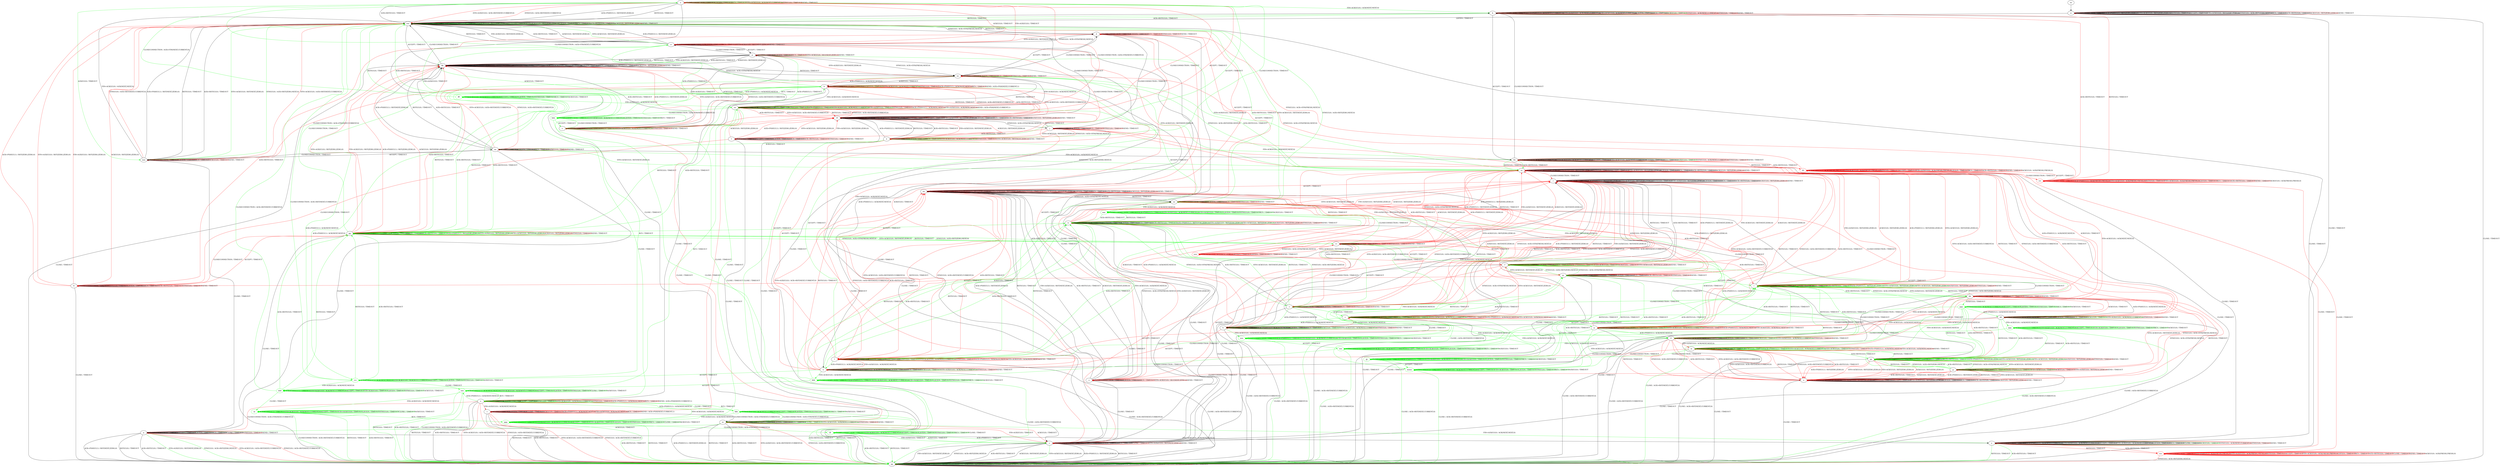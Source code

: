 digraph "" {
	graph ["Incoming time"=0.5338783264160156,
		"Outgoing time"=0.7465167045593262,
		Output="{'States': 73, 'Transitions': 1093, 'Filename': '../results/tcp_preset_50_rerun/TCP_FreeBSD_Server-TCP_Linux_Server-3.dot'}",
		Reference="{'States': 56, 'Transitions': 716, 'Filename': '../subjects/tcp/TCP_FreeBSD_Server.dot'}",
		Solver=yices,
		Updated="{'States': 58, 'Transitions': 685, 'Filename': '../subjects/tcp/TCP_Linux_Server.dot'}",
		"f-measure"=0.5328859060402684,
		precision=0.5129198966408268,
		recall=0.5544692737430168
	];
	a -> a	[key=0,
		label="CLOSECONNECTION / TIMEOUT"];
	a -> a	[key=1,
		label="LISTEN / TIMEOUT"];
	a -> a	[key=2,
		label="RCV / TIMEOUT"];
	a -> a	[key=3,
		color=green,
		label="SYN+ACK(V,V,0) / ACK(NEXT,CURRENT,0)"];
	a -> a	[key=4,
		color=green,
		label="SYN(V,V,0) / TIMEOUT"];
	a -> a	[key=5,
		color=red,
		label="SEND / TIMEOUT"];
	a -> k	[key=0,
		color=green,
		label="FIN+ACK(V,V,0) / ACK(NEXT,NEXT,0)"];
	a -> o	[key=0,
		color=red,
		label="ACCEPT / TIMEOUT"];
	a -> ii	[key=0,
		color=green,
		label="ACCEPT / TIMEOUT"];
	a -> mm	[key=0,
		color=green,
		label="ACK(V,V,0) / TIMEOUT"];
	a -> rr	[key=0,
		color=red,
		label="FIN+ACK(V,V,0) / TIMEOUT"];
	a -> rr	[key=1,
		color=red,
		label="ACK(V,V,0) / TIMEOUT"];
	a -> ww	[key=0,
		label="ACK+PSH(V,V,1) / RST(NEXT,ZERO,0)"];
	a -> ww	[key=1,
		label="RST(V,V,0) / TIMEOUT"];
	a -> ww	[key=2,
		label="ACK+RST(V,V,0) / TIMEOUT"];
	a -> ww	[key=3,
		color=red,
		label="SYN+ACK(V,V,0) / ACK+RST(NEXT,CURRENT,0)"];
	a -> ww	[key=4,
		color=red,
		label="SYN(V,V,0) / ACK+RST(NEXT,CURRENT,0)"];
	a -> zz	[key=0,
		label="CLOSE / TIMEOUT"];
	b -> a	[key=0,
		color=green,
		label="CLOSECONNECTION / ACK+FIN(NEXT,CURRENT,0)"];
	b -> b	[key=0,
		label="ACCEPT / TIMEOUT"];
	b -> b	[key=1,
		label="LISTEN / TIMEOUT"];
	b -> b	[key=2,
		label="ACK(V,V,0) / TIMEOUT"];
	b -> b	[key=3,
		color=green,
		label="SYN+ACK(V,V,0) / ACK(NEXT,CURRENT,0)"];
	b -> b	[key=4,
		color=green,
		label="SYN(V,V,0) / TIMEOUT"];
	b -> b	[key=5,
		color=red,
		label="ACK+PSH(V,V,1) / ACK(NEXT,NEXT,0)"];
	b -> b	[key=6,
		color=red,
		label="RCV / TIMEOUT"];
	b -> b	[key=7,
		color=red,
		label="SEND / ACK+PSH(NEXT,CURRENT,1)"];
	b -> x	[key=0,
		label="CLOSE / TIMEOUT"];
	b -> ff	[key=0,
		color=red,
		label="SYN+ACK(V,V,0) / ACK+RST(NEXT,CURRENT,0)"];
	b -> ff	[key=1,
		color=red,
		label="RST(V,V,0) / TIMEOUT"];
	b -> ff	[key=2,
		color=red,
		label="SYN(V,V,0) / ACK+RST(NEXT,CURRENT,0)"];
	b -> ff	[key=3,
		color=red,
		label="ACK+RST(V,V,0) / TIMEOUT"];
	b -> gg	[key=0,
		color=green,
		label="RST(V,V,0) / TIMEOUT"];
	b -> gg	[key=1,
		color=green,
		label="ACK+RST(V,V,0) / TIMEOUT"];
	b -> mm	[key=0,
		color=red,
		label="CLOSECONNECTION / ACK+FIN(NEXT,CURRENT,0)"];
	b -> uu	[key=0,
		label="FIN+ACK(V,V,0) / ACK(NEXT,NEXT,0)"];
	ccc	[color=green];
	b -> ccc	[key=0,
		color=green,
		label="ACK+PSH(V,V,1) / ACK(NEXT,NEXT,0)"];
	fff	[color=green];
	b -> fff	[key=0,
		color=green,
		label="RCV / TIMEOUT"];
	c -> c	[key=0,
		label="ACCEPT / TIMEOUT"];
	c -> c	[key=1,
		label="LISTEN / TIMEOUT"];
	c -> c	[key=2,
		label="CLOSE / TIMEOUT"];
	c -> c	[key=3,
		label="ACK(V,V,0) / TIMEOUT"];
	c -> c	[key=4,
		color=red,
		label="ACK+PSH(V,V,1) / ACK(NEXT,NEXT,0)"];
	c -> c	[key=5,
		color=red,
		label="FIN+ACK(V,V,0) / ACK(NEXT,NEXT,0)"];
	c -> c	[key=6,
		color=red,
		label="RCV / TIMEOUT"];
	c -> c	[key=7,
		color=red,
		label="SEND / ACK+PSH(NEXT,CURRENT,1)"];
	c -> qq	[key=0,
		label="RST(V,V,0) / TIMEOUT"];
	c -> qq	[key=1,
		label="ACK+RST(V,V,0) / TIMEOUT"];
	c -> qq	[key=2,
		color=red,
		label="SYN+ACK(V,V,0) / ACK+RST(NEXT,CURRENT,0)"];
	c -> qq	[key=3,
		color=red,
		label="SYN(V,V,0) / ACK+RST(NEXT,CURRENT,0)"];
	c -> zz	[key=0,
		label="CLOSECONNECTION / ACK+FIN(NEXT,CURRENT,0)"];
	d -> d	[key=0,
		label="CLOSECONNECTION / TIMEOUT"];
	d -> d	[key=1,
		label="LISTEN / TIMEOUT"];
	d -> d	[key=2,
		label="RCV / TIMEOUT"];
	d -> d	[key=3,
		color=red,
		label="SYN(V,V,0) / TIMEOUT"];
	d -> d	[key=4,
		color=red,
		label="SEND / TIMEOUT"];
	d -> l	[key=0,
		color=red,
		label="FIN+ACK(V,V,0) / ACK(NEXT,NEXT,0)"];
	d -> n	[key=0,
		label="ACK+PSH(V,V,1) / ACK(NEXT,NEXT,0)"];
	d -> n	[key=1,
		color=red,
		label="ACK(V,V,0) / TIMEOUT"];
	d -> s	[key=0,
		label="CLOSE / TIMEOUT"];
	d -> rr	[key=0,
		color=red,
		label="SYN+ACK(V,V,0) / RST(NEXT,ZERO,0)"];
	d -> tt	[key=0,
		color=red,
		label="ACK+RST(V,V,0) / TIMEOUT"];
	d -> ww	[key=0,
		label="RST(V,V,0) / TIMEOUT"];
	d -> xx	[key=0,
		label="ACCEPT / TIMEOUT"];
	e -> e	[key=0,
		label="CLOSECONNECTION / TIMEOUT"];
	e -> e	[key=1,
		label="LISTEN / TIMEOUT"];
	e -> e	[key=2,
		label="RCV / TIMEOUT"];
	e -> e	[key=3,
		color=red,
		label="SYN+ACK(V,V,0) / RST(NEXT,ZERO,0)"];
	e -> e	[key=4,
		color=red,
		label="SEND / TIMEOUT"];
	e -> s	[key=0,
		label="CLOSE / TIMEOUT"];
	e -> nn	[key=0,
		label="ACK+PSH(V,V,1) / RST(NEXT,ZERO,0)"];
	e -> nn	[key=1,
		label="RST(V,V,0) / TIMEOUT"];
	e -> nn	[key=2,
		label="FIN+ACK(V,V,0) / RST(NEXT,ZERO,0)"];
	e -> nn	[key=3,
		label="ACK+RST(V,V,0) / TIMEOUT"];
	e -> nn	[key=4,
		label="ACK(V,V,0) / RST(NEXT,ZERO,0)"];
	e -> oo	[key=0,
		label="SYN(V,V,0) / ACK+SYN(FRESH,NEXT,0)"];
	e -> rr	[key=0,
		color=red,
		label="ACCEPT / TIMEOUT"];
	f -> e	[key=0,
		color=red,
		label="ACCEPT / TIMEOUT"];
	f -> f	[key=0,
		label="CLOSECONNECTION / TIMEOUT"];
	f -> f	[key=1,
		label="LISTEN / TIMEOUT"];
	f -> f	[key=2,
		label="RCV / TIMEOUT"];
	f -> f	[key=3,
		color=green,
		label="ACK+PSH(V,V,1) / TIMEOUT"];
	f -> f	[key=4,
		color=green,
		label="FIN+ACK(V,V,0) / TIMEOUT"];
	f -> f	[key=5,
		color=green,
		label="ACK(V,V,0) / TIMEOUT"];
	f -> f	[key=6,
		color=red,
		label="SYN+ACK(V,V,0) / RST(NEXT,ZERO,0)"];
	f -> f	[key=7,
		color=red,
		label="SEND / TIMEOUT"];
	f -> r	[key=0,
		label="RST(V,V,0) / TIMEOUT"];
	f -> r	[key=1,
		label="ACK+RST(V,V,0) / TIMEOUT"];
	f -> r	[key=2,
		color=red,
		label="ACK+PSH(V,V,1) / RST(NEXT,ZERO,0)"];
	f -> r	[key=3,
		color=red,
		label="FIN+ACK(V,V,0) / RST(NEXT,ZERO,0)"];
	f -> r	[key=4,
		color=red,
		label="ACK(V,V,0) / RST(NEXT,ZERO,0)"];
	f -> s	[key=0,
		label="CLOSE / TIMEOUT"];
	f -> z	[key=0,
		color=red,
		label="SYN(V,V,0) / ACK+SYN(FRESH,NEXT,0)"];
	f -> bb	[key=0,
		color=green,
		label="ACCEPT / TIMEOUT"];
	f -> yy	[key=0,
		color=green,
		label="SYN+ACK(V,V,0) / RST(NEXT,ZERO,0)"];
	f -> yy	[key=1,
		color=green,
		label="SYN(V,V,0) / ACK+RST(ZERO,NEXT,0)"];
	g -> g	[key=0,
		label="ACCEPT / TIMEOUT"];
	g -> g	[key=1,
		label="LISTEN / TIMEOUT"];
	g -> g	[key=2,
		label="RCV / TIMEOUT"];
	g -> g	[key=3,
		label="ACK(V,V,0) / TIMEOUT"];
	g -> g	[key=4,
		color=green,
		label="SYN+ACK(V,V,0) / ACK(NEXT,CURRENT,0)"];
	g -> g	[key=5,
		color=green,
		label="SYN(V,V,0) / TIMEOUT"];
	g -> g	[key=6,
		color=red,
		label="ACK+PSH(V,V,1) / ACK(NEXT,NEXT,0)"];
	g -> g	[key=7,
		color=red,
		label="FIN+ACK(V,V,0) / ACK(NEXT,NEXT,0)"];
	g -> g	[key=8,
		color=red,
		label="SEND / TIMEOUT"];
	g -> i	[key=0,
		color=green,
		label="RST(V,V,0) / TIMEOUT"];
	g -> i	[key=1,
		color=green,
		label="ACK+RST(V,V,0) / TIMEOUT"];
	g -> l	[key=0,
		color=green,
		label="CLOSECONNECTION / TIMEOUT"];
	g -> v	[key=0,
		color=red,
		label="CLOSECONNECTION / TIMEOUT"];
	g -> ll	[key=0,
		color=green,
		label="ACK+PSH(V,V,1) / ACK(NEXT,NEXT,0)"];
	g -> qq	[key=0,
		label="CLOSE / ACK+RST(NEXT,CURRENT,0)"];
	g -> ss	[key=0,
		color=red,
		label="SYN+ACK(V,V,0) / ACK+RST(NEXT,CURRENT,0)"];
	g -> ss	[key=1,
		color=red,
		label="RST(V,V,0) / TIMEOUT"];
	g -> ss	[key=2,
		color=red,
		label="SYN(V,V,0) / ACK+RST(NEXT,CURRENT,0)"];
	g -> ss	[key=3,
		color=red,
		label="ACK+RST(V,V,0) / TIMEOUT"];
	mmm	[color=green];
	g -> mmm	[key=0,
		color=green,
		label="FIN+ACK(V,V,0) / ACK(NEXT,NEXT,0)"];
	h -> h	[key=0,
		label="CLOSECONNECTION / TIMEOUT"];
	h -> h	[key=1,
		label="ACK+PSH(V,V,1) / ACK(NEXT,NEXT,0)"];
	h -> h	[key=2,
		label="LISTEN / TIMEOUT"];
	h -> h	[key=3,
		label="RCV / TIMEOUT"];
	h -> h	[key=4,
		label="ACK(V,V,0) / TIMEOUT"];
	h -> h	[key=5,
		color=green,
		label="SYN+ACK(V,V,0) / ACK(NEXT,CURRENT,0)"];
	h -> h	[key=6,
		color=green,
		label="SYN(V,V,0) / TIMEOUT"];
	h -> h	[key=7,
		color=red,
		label="SEND / TIMEOUT"];
	h -> n	[key=0,
		color=red,
		label="ACCEPT / TIMEOUT"];
	h -> r	[key=0,
		label="RST(V,V,0) / TIMEOUT"];
	h -> r	[key=1,
		label="ACK+RST(V,V,0) / TIMEOUT"];
	h -> r	[key=2,
		color=red,
		label="SYN+ACK(V,V,0) / ACK+RST(NEXT,CURRENT,0)"];
	h -> r	[key=3,
		color=red,
		label="SYN(V,V,0) / ACK+RST(NEXT,CURRENT,0)"];
	h -> v	[key=0,
		color=red,
		label="FIN+ACK(V,V,0) / ACK(NEXT,NEXT,0)"];
	h -> ll	[key=0,
		color=green,
		label="ACCEPT / TIMEOUT"];
	h -> qq	[key=0,
		label="CLOSE / ACK+RST(NEXT,CURRENT,0)"];
	nnn	[color=green];
	h -> nnn	[key=0,
		color=green,
		label="FIN+ACK(V,V,0) / ACK(NEXT,NEXT,0)"];
	i -> i	[key=0,
		label="RST(V,V,0) / TIMEOUT"];
	i -> i	[key=1,
		label="ACCEPT / TIMEOUT"];
	i -> i	[key=2,
		label="LISTEN / TIMEOUT"];
	i -> i	[key=3,
		label="RCV / TIMEOUT"];
	i -> i	[key=4,
		label="ACK+RST(V,V,0) / TIMEOUT"];
	i -> i	[key=5,
		color=green,
		label="ACK+PSH(V,V,1) / RST(ZERO,ZERO,0)"];
	i -> i	[key=6,
		color=green,
		label="SYN+ACK(V,V,0) / RST(ZERO,ZERO,0)"];
	i -> i	[key=7,
		color=green,
		label="FIN+ACK(V,V,0) / RST(ZERO,ZERO,0)"];
	i -> i	[key=8,
		color=green,
		label="ACK(V,V,0) / RST(ZERO,ZERO,0)"];
	i -> i	[key=9,
		color=red,
		label="SYN(V,V,0) / TIMEOUT"];
	i -> i	[key=10,
		color=red,
		label="SEND / TIMEOUT"];
	i -> w	[key=0,
		label="CLOSECONNECTION / TIMEOUT"];
	i -> bb	[key=0,
		color=green,
		label="SYN(V,V,0) / ACK+SYN(FRESH,NEXT,0)"];
	i -> qq	[key=0,
		label="CLOSE / TIMEOUT"];
	i -> ss	[key=0,
		color=red,
		label="ACK+PSH(V,V,1) / RST(ZERO,ZERO,0)"];
	i -> ss	[key=1,
		color=red,
		label="SYN+ACK(V,V,0) / RST(ZERO,ZERO,0)"];
	i -> ss	[key=2,
		color=red,
		label="FIN+ACK(V,V,0) / RST(ZERO,ZERO,0)"];
	i -> ss	[key=3,
		color=red,
		label="ACK(V,V,0) / RST(ZERO,ZERO,0)"];
	j -> d	[key=0,
		label="CLOSECONNECTION / TIMEOUT"];
	j -> j	[key=0,
		label="ACCEPT / TIMEOUT"];
	j -> j	[key=1,
		label="LISTEN / TIMEOUT"];
	j -> j	[key=2,
		label="RCV / TIMEOUT"];
	j -> j	[key=3,
		color=red,
		label="SYN(V,V,0) / TIMEOUT"];
	j -> j	[key=4,
		color=red,
		label="SEND / TIMEOUT"];
	j -> m	[key=0,
		color=red,
		label="FIN+ACK(V,V,0) / ACK(NEXT,NEXT,0)"];
	j -> s	[key=0,
		label="CLOSE / TIMEOUT"];
	j -> t	[key=0,
		color=red,
		label="ACK+RST(V,V,0) / TIMEOUT"];
	j -> ff	[key=0,
		label="RST(V,V,0) / TIMEOUT"];
	j -> ii	[key=0,
		color=red,
		label="SYN+ACK(V,V,0) / RST(NEXT,ZERO,0)"];
	j -> ll	[key=0,
		color=red,
		label="ACK+PSH(V,V,1) / ACK(NEXT,NEXT,0)"];
	j -> ll	[key=1,
		color=red,
		label="ACK(V,V,0) / TIMEOUT"];
	k -> k	[key=0,
		label="CLOSECONNECTION / TIMEOUT"];
	k -> k	[key=1,
		label="ACK+PSH(V,V,1) / ACK(NEXT,CURRENT,0)"];
	k -> k	[key=2,
		label="SYN+ACK(V,V,0) / ACK(NEXT,CURRENT,0)"];
	k -> k	[key=3,
		label="FIN+ACK(V,V,0) / ACK(NEXT,CURRENT,0)"];
	k -> k	[key=4,
		label="LISTEN / TIMEOUT"];
	k -> k	[key=5,
		label="RCV / TIMEOUT"];
	k -> k	[key=6,
		label="ACK(V,V,0) / TIMEOUT"];
	k -> k	[key=7,
		color=green,
		label="SYN(V,V,0) / ACK(NEXT,CURRENT,0)"];
	k -> k	[key=8,
		color=red,
		label="SYN(V,V,0) / TIMEOUT"];
	k -> k	[key=9,
		color=red,
		label="SEND / TIMEOUT"];
	k -> y	[key=0,
		label="CLOSE / TIMEOUT"];
	k -> hh	[key=0,
		label="ACCEPT / TIMEOUT"];
	k -> ww	[key=0,
		color=green,
		label="RST(V,V,0) / TIMEOUT"];
	k -> ww	[key=1,
		color=green,
		label="ACK+RST(V,V,0) / TIMEOUT"];
	rrr	[color=red];
	k -> rrr	[key=0,
		color=red,
		label="RST(V,V,0) / TIMEOUT"];
	k -> rrr	[key=1,
		color=red,
		label="ACK+RST(V,V,0) / TIMEOUT"];
	l -> b	[key=0,
		color=green,
		label="ACCEPT / TIMEOUT"];
	l -> l	[key=0,
		label="CLOSECONNECTION / TIMEOUT"];
	l -> l	[key=1,
		label="LISTEN / TIMEOUT"];
	l -> l	[key=2,
		label="RCV / TIMEOUT"];
	l -> l	[key=3,
		label="ACK(V,V,0) / TIMEOUT"];
	l -> l	[key=4,
		color=green,
		label="SYN+ACK(V,V,0) / ACK(NEXT,CURRENT,0)"];
	l -> l	[key=5,
		color=green,
		label="SYN(V,V,0) / TIMEOUT"];
	l -> l	[key=6,
		color=red,
		label="ACK+PSH(V,V,1) / ACK(NEXT,NEXT,0)"];
	l -> l	[key=7,
		color=red,
		label="FIN+ACK(V,V,0) / ACK(NEXT,NEXT,0)"];
	l -> l	[key=8,
		color=red,
		label="SEND / TIMEOUT"];
	l -> n	[key=0,
		color=green,
		label="ACK+PSH(V,V,1) / ACK(NEXT,NEXT,0)"];
	l -> w	[key=0,
		color=green,
		label="RST(V,V,0) / TIMEOUT"];
	l -> w	[key=1,
		color=green,
		label="ACK+RST(V,V,0) / TIMEOUT"];
	l -> nn	[key=0,
		color=red,
		label="SYN+ACK(V,V,0) / ACK+RST(NEXT,CURRENT,0)"];
	l -> nn	[key=1,
		color=red,
		label="RST(V,V,0) / TIMEOUT"];
	l -> nn	[key=2,
		color=red,
		label="SYN(V,V,0) / ACK+RST(NEXT,CURRENT,0)"];
	l -> nn	[key=3,
		color=red,
		label="ACK+RST(V,V,0) / TIMEOUT"];
	l -> qq	[key=0,
		label="CLOSE / ACK+RST(NEXT,CURRENT,0)"];
	l -> uu	[key=0,
		color=red,
		label="ACCEPT / TIMEOUT"];
	aaa	[color=green];
	l -> aaa	[key=0,
		color=green,
		label="FIN+ACK(V,V,0) / ACK(NEXT,NEXT,0)"];
	m -> l	[key=0,
		color=red,
		label="CLOSECONNECTION / TIMEOUT"];
	m -> m	[key=0,
		label="ACCEPT / TIMEOUT"];
	m -> m	[key=1,
		label="LISTEN / TIMEOUT"];
	m -> m	[key=2,
		label="RCV / TIMEOUT"];
	m -> m	[key=3,
		label="ACK(V,V,0) / TIMEOUT"];
	m -> m	[key=4,
		color=green,
		label="ACK+PSH(V,V,1) / TIMEOUT"];
	m -> m	[key=5,
		color=green,
		label="SYN+ACK(V,V,0) / ACK(NEXT,CURRENT,0)"];
	m -> m	[key=6,
		color=green,
		label="FIN+ACK(V,V,0) / TIMEOUT"];
	m -> m	[key=7,
		color=green,
		label="SYN(V,V,0) / TIMEOUT"];
	m -> m	[key=8,
		color=red,
		label="ACK+PSH(V,V,1) / ACK(NEXT,NEXT,0)"];
	m -> m	[key=9,
		color=red,
		label="FIN+ACK(V,V,0) / ACK(NEXT,NEXT,0)"];
	m -> m	[key=10,
		color=red,
		label="SEND / TIMEOUT"];
	m -> u	[key=0,
		color=red,
		label="SYN+ACK(V,V,0) / ACK+RST(NEXT,CURRENT,0)"];
	m -> u	[key=1,
		color=red,
		label="RST(V,V,0) / TIMEOUT"];
	m -> u	[key=2,
		color=red,
		label="SYN(V,V,0) / ACK+RST(NEXT,CURRENT,0)"];
	m -> u	[key=3,
		color=red,
		label="ACK+RST(V,V,0) / TIMEOUT"];
	m -> pp	[key=0,
		color=green,
		label="RST(V,V,0) / TIMEOUT"];
	m -> pp	[key=1,
		color=green,
		label="ACK+RST(V,V,0) / TIMEOUT"];
	m -> qq	[key=0,
		label="CLOSE / ACK+RST(NEXT,CURRENT,0)"];
	jjj	[color=green];
	m -> jjj	[key=0,
		color=green,
		label="CLOSECONNECTION / TIMEOUT"];
	n -> b	[key=0,
		color=red,
		label="ACCEPT / TIMEOUT"];
	n -> l	[key=0,
		color=red,
		label="FIN+ACK(V,V,0) / ACK(NEXT,NEXT,0)"];
	n -> n	[key=0,
		label="CLOSECONNECTION / TIMEOUT"];
	n -> n	[key=1,
		label="ACK+PSH(V,V,1) / ACK(NEXT,NEXT,0)"];
	n -> n	[key=2,
		label="LISTEN / TIMEOUT"];
	n -> n	[key=3,
		label="RCV / TIMEOUT"];
	n -> n	[key=4,
		label="ACK(V,V,0) / TIMEOUT"];
	n -> n	[key=5,
		color=green,
		label="SYN+ACK(V,V,0) / ACK(NEXT,CURRENT,0)"];
	n -> n	[key=6,
		color=green,
		label="SYN(V,V,0) / TIMEOUT"];
	n -> n	[key=7,
		color=red,
		label="SEND / TIMEOUT"];
	n -> w	[key=0,
		color=green,
		label="RST(V,V,0) / TIMEOUT"];
	n -> w	[key=1,
		color=green,
		label="ACK+RST(V,V,0) / TIMEOUT"];
	n -> nn	[key=0,
		color=red,
		label="SYN+ACK(V,V,0) / ACK+RST(NEXT,CURRENT,0)"];
	n -> nn	[key=1,
		color=red,
		label="RST(V,V,0) / TIMEOUT"];
	n -> nn	[key=2,
		color=red,
		label="SYN(V,V,0) / ACK+RST(NEXT,CURRENT,0)"];
	n -> nn	[key=3,
		color=red,
		label="ACK+RST(V,V,0) / TIMEOUT"];
	n -> qq	[key=0,
		label="CLOSE / ACK+RST(NEXT,CURRENT,0)"];
	bbb	[color=green];
	n -> bbb	[key=0,
		color=green,
		label="FIN+ACK(V,V,0) / ACK(NEXT,NEXT,0)"];
	n -> ccc	[key=0,
		color=green,
		label="ACCEPT / TIMEOUT"];
	o -> a	[key=0,
		color=red,
		label="CLOSECONNECTION / TIMEOUT"];
	o -> o	[key=0,
		label="ACCEPT / TIMEOUT"];
	o -> o	[key=1,
		label="LISTEN / TIMEOUT"];
	o -> o	[key=2,
		label="RCV / TIMEOUT"];
	o -> o	[key=3,
		color=green,
		label="SYN+ACK(V,V,0) / ACK(NEXT,CURRENT,0)"];
	o -> o	[key=4,
		color=green,
		label="SYN(V,V,0) / TIMEOUT"];
	o -> o	[key=5,
		color=red,
		label="SEND / TIMEOUT"];
	o -> p	[key=0,
		label="FIN+ACK(V,V,0) / TIMEOUT"];
	o -> p	[key=1,
		label="ACK(V,V,0) / TIMEOUT"];
	o -> p	[key=2,
		color=green,
		label="ACK+PSH(V,V,1) / TIMEOUT"];
	o -> kk	[key=0,
		label="RST(V,V,0) / TIMEOUT"];
	o -> kk	[key=1,
		label="ACK+RST(V,V,0) / TIMEOUT"];
	o -> kk	[key=2,
		color=red,
		label="ACK+PSH(V,V,1) / RST(NEXT,ZERO,0)"];
	o -> kk	[key=3,
		color=red,
		label="SYN+ACK(V,V,0) / ACK+RST(NEXT,CURRENT,0)"];
	o -> kk	[key=4,
		color=red,
		label="SYN(V,V,0) / ACK+RST(NEXT,CURRENT,0)"];
	o -> zz	[key=0,
		color=red,
		label="CLOSE / TIMEOUT"];
	hhh	[color=green];
	o -> hhh	[key=0,
		color=green,
		label="CLOSECONNECTION / TIMEOUT"];
	lll	[color=green];
	o -> lll	[key=0,
		color=green,
		label="CLOSE / TIMEOUT"];
	p -> p	[key=0,
		label="ACCEPT / TIMEOUT"];
	p -> p	[key=1,
		label="LISTEN / TIMEOUT"];
	p -> p	[key=2,
		label="RCV / TIMEOUT"];
	p -> p	[key=3,
		color=red,
		label="SYN+ACK(V,V,0) / RST(NEXT,ZERO,0)"];
	p -> p	[key=4,
		color=red,
		label="SEND / TIMEOUT"];
	p -> s	[key=0,
		label="CLOSE / TIMEOUT"];
	p -> kk	[key=0,
		label="ACK+PSH(V,V,1) / RST(NEXT,ZERO,0)"];
	p -> kk	[key=1,
		label="RST(V,V,0) / TIMEOUT"];
	p -> kk	[key=2,
		label="FIN+ACK(V,V,0) / RST(NEXT,ZERO,0)"];
	p -> kk	[key=3,
		label="ACK+RST(V,V,0) / TIMEOUT"];
	p -> kk	[key=4,
		label="ACK(V,V,0) / RST(NEXT,ZERO,0)"];
	p -> rr	[key=0,
		label="CLOSECONNECTION / TIMEOUT"];
	p -> ss	[key=0,
		color=green,
		label="SYN+ACK(V,V,0) / RST(NEXT,ZERO,0)"];
	p -> xx	[key=0,
		label="SYN(V,V,0) / ACK+SYN(FRESH,NEXT,0)"];
	q -> q	[key=0,
		label="CLOSECONNECTION / TIMEOUT"];
	q -> q	[key=1,
		label="ACCEPT / TIMEOUT"];
	q -> q	[key=2,
		label="LISTEN / TIMEOUT"];
	q -> q	[key=3,
		label="RCV / TIMEOUT"];
	q -> q	[key=4,
		label="CLOSE / TIMEOUT"];
	q -> q	[key=5,
		label="ACK(V,V,0) / TIMEOUT"];
	q -> q	[key=6,
		color=red,
		label="SEND / TIMEOUT"];
	q -> y	[key=0,
		label="FIN+ACK(V,V,0) / ACK(NEXT,NEXT,0)"];
	q -> qq	[key=0,
		label="ACK+PSH(V,V,1) / RST(NEXT,ZERO,0)"];
	q -> qq	[key=1,
		label="RST(V,V,0) / TIMEOUT"];
	q -> qq	[key=2,
		label="ACK+RST(V,V,0) / TIMEOUT"];
	q -> qq	[key=3,
		color=green,
		label="SYN+ACK(V,V,0) / RST(NEXT,ZERO,0)"];
	q -> qq	[key=4,
		color=green,
		label="SYN(V,V,0) / ACK+RST(ZERO,NEXT,0)"];
	q -> qq	[key=5,
		color=red,
		label="SYN+ACK(V,V,0) / ACK+RST(NEXT,CURRENT,0)"];
	q -> qq	[key=6,
		color=red,
		label="SYN(V,V,0) / ACK+RST(NEXT,CURRENT,0)"];
	r -> r	[key=0,
		label="CLOSECONNECTION / TIMEOUT"];
	r -> r	[key=1,
		label="ACK+PSH(V,V,1) / RST(ZERO,ZERO,0)"];
	r -> r	[key=2,
		label="SYN+ACK(V,V,0) / RST(ZERO,ZERO,0)"];
	r -> r	[key=3,
		label="RST(V,V,0) / TIMEOUT"];
	r -> r	[key=4,
		label="FIN+ACK(V,V,0) / RST(ZERO,ZERO,0)"];
	r -> r	[key=5,
		label="LISTEN / TIMEOUT"];
	r -> r	[key=6,
		label="RCV / TIMEOUT"];
	r -> r	[key=7,
		label="ACK+RST(V,V,0) / TIMEOUT"];
	r -> r	[key=8,
		label="ACK(V,V,0) / RST(ZERO,ZERO,0)"];
	r -> r	[key=9,
		color=red,
		label="SEND / TIMEOUT"];
	r -> z	[key=0,
		color=red,
		label="SYN(V,V,0) / ACK+SYN(FRESH,NEXT,0)"];
	r -> nn	[key=0,
		color=red,
		label="ACCEPT / TIMEOUT"];
	r -> qq	[key=0,
		label="CLOSE / TIMEOUT"];
	s -> s	[key=0,
		label="CLOSECONNECTION / TIMEOUT"];
	s -> s	[key=1,
		label="ACCEPT / TIMEOUT"];
	s -> s	[key=2,
		label="LISTEN / TIMEOUT"];
	s -> s	[key=3,
		label="RCV / TIMEOUT"];
	s -> s	[key=4,
		label="CLOSE / TIMEOUT"];
	s -> s	[key=5,
		color=red,
		label="SYN+ACK(V,V,0) / RST(NEXT,ZERO,0)"];
	s -> s	[key=6,
		color=red,
		label="SEND / TIMEOUT"];
	s -> qq	[key=0,
		label="ACK+PSH(V,V,1) / RST(NEXT,ZERO,0)"];
	s -> qq	[key=1,
		label="RST(V,V,0) / TIMEOUT"];
	s -> qq	[key=2,
		label="FIN+ACK(V,V,0) / RST(NEXT,ZERO,0)"];
	s -> qq	[key=3,
		label="SYN(V,V,0) / ACK+RST(ZERO,NEXT,0)"];
	s -> qq	[key=4,
		label="ACK+RST(V,V,0) / TIMEOUT"];
	s -> qq	[key=5,
		label="ACK(V,V,0) / RST(NEXT,ZERO,0)"];
	s -> qq	[key=6,
		color=green,
		label="SYN+ACK(V,V,0) / RST(NEXT,ZERO,0)"];
	t -> t	[key=0,
		label="RST(V,V,0) / TIMEOUT"];
	t -> t	[key=1,
		label="ACCEPT / TIMEOUT"];
	t -> t	[key=2,
		label="LISTEN / TIMEOUT"];
	t -> t	[key=3,
		label="RCV / TIMEOUT"];
	t -> t	[key=4,
		label="ACK+RST(V,V,0) / TIMEOUT"];
	t -> t	[key=5,
		color=red,
		label="SYN(V,V,0) / TIMEOUT"];
	t -> t	[key=6,
		color=red,
		label="SEND / TIMEOUT"];
	t -> ff	[key=0,
		color=red,
		label="ACK+PSH(V,V,1) / RST(ZERO,ZERO,0)"];
	t -> ff	[key=1,
		color=red,
		label="SYN+ACK(V,V,0) / RST(ZERO,ZERO,0)"];
	t -> ff	[key=2,
		color=red,
		label="FIN+ACK(V,V,0) / RST(ZERO,ZERO,0)"];
	t -> ff	[key=3,
		color=red,
		label="ACK(V,V,0) / RST(ZERO,ZERO,0)"];
	t -> qq	[key=0,
		label="CLOSE / TIMEOUT"];
	t -> tt	[key=0,
		color=red,
		label="CLOSECONNECTION / TIMEOUT"];
	u -> u	[key=0,
		label="ACK+PSH(V,V,1) / RST(ZERO,ZERO,0)"];
	u -> u	[key=1,
		label="SYN+ACK(V,V,0) / RST(ZERO,ZERO,0)"];
	u -> u	[key=2,
		label="RST(V,V,0) / TIMEOUT"];
	u -> u	[key=3,
		label="ACCEPT / TIMEOUT"];
	u -> u	[key=4,
		label="FIN+ACK(V,V,0) / RST(ZERO,ZERO,0)"];
	u -> u	[key=5,
		label="LISTEN / TIMEOUT"];
	u -> u	[key=6,
		label="RCV / TIMEOUT"];
	u -> u	[key=7,
		label="ACK+RST(V,V,0) / TIMEOUT"];
	u -> u	[key=8,
		label="ACK(V,V,0) / RST(ZERO,ZERO,0)"];
	u -> u	[key=9,
		color=red,
		label="SEND / TIMEOUT"];
	u -> bb	[key=0,
		color=red,
		label="SYN(V,V,0) / ACK+SYN(FRESH,NEXT,0)"];
	u -> nn	[key=0,
		label="CLOSECONNECTION / TIMEOUT"];
	u -> qq	[key=0,
		label="CLOSE / TIMEOUT"];
	v -> g	[key=0,
		color=green,
		label="ACCEPT / TIMEOUT"];
	v -> h	[key=0,
		color=green,
		label="ACK+PSH(V,V,1) / ACK(NEXT,NEXT,0)"];
	v -> l	[key=0,
		color=red,
		label="ACCEPT / TIMEOUT"];
	v -> r	[key=0,
		label="RST(V,V,0) / TIMEOUT"];
	v -> r	[key=1,
		label="ACK+RST(V,V,0) / TIMEOUT"];
	v -> r	[key=2,
		color=red,
		label="SYN+ACK(V,V,0) / ACK+RST(NEXT,CURRENT,0)"];
	v -> r	[key=3,
		color=red,
		label="SYN(V,V,0) / ACK+RST(NEXT,CURRENT,0)"];
	v -> v	[key=0,
		label="CLOSECONNECTION / TIMEOUT"];
	v -> v	[key=1,
		label="LISTEN / TIMEOUT"];
	v -> v	[key=2,
		label="RCV / TIMEOUT"];
	v -> v	[key=3,
		label="ACK(V,V,0) / TIMEOUT"];
	v -> v	[key=4,
		color=green,
		label="SYN+ACK(V,V,0) / ACK(NEXT,CURRENT,0)"];
	v -> v	[key=5,
		color=green,
		label="SYN(V,V,0) / TIMEOUT"];
	v -> v	[key=6,
		color=red,
		label="ACK+PSH(V,V,1) / ACK(NEXT,NEXT,0)"];
	v -> v	[key=7,
		color=red,
		label="FIN+ACK(V,V,0) / ACK(NEXT,NEXT,0)"];
	v -> v	[key=8,
		color=red,
		label="SEND / TIMEOUT"];
	v -> qq	[key=0,
		label="CLOSE / ACK+RST(NEXT,CURRENT,0)"];
	v -> jjj	[key=0,
		color=green,
		label="FIN+ACK(V,V,0) / ACK(NEXT,NEXT,0)"];
	w -> r	[key=0,
		color=red,
		label="ACK+PSH(V,V,1) / RST(ZERO,ZERO,0)"];
	w -> r	[key=1,
		color=red,
		label="SYN+ACK(V,V,0) / RST(ZERO,ZERO,0)"];
	w -> r	[key=2,
		color=red,
		label="FIN+ACK(V,V,0) / RST(ZERO,ZERO,0)"];
	w -> r	[key=3,
		color=red,
		label="ACK(V,V,0) / RST(ZERO,ZERO,0)"];
	w -> w	[key=0,
		label="CLOSECONNECTION / TIMEOUT"];
	w -> w	[key=1,
		label="RST(V,V,0) / TIMEOUT"];
	w -> w	[key=2,
		label="LISTEN / TIMEOUT"];
	w -> w	[key=3,
		label="RCV / TIMEOUT"];
	w -> w	[key=4,
		label="ACK+RST(V,V,0) / TIMEOUT"];
	w -> w	[key=5,
		color=green,
		label="ACK+PSH(V,V,1) / RST(ZERO,ZERO,0)"];
	w -> w	[key=6,
		color=green,
		label="SYN+ACK(V,V,0) / RST(ZERO,ZERO,0)"];
	w -> w	[key=7,
		color=green,
		label="FIN+ACK(V,V,0) / RST(ZERO,ZERO,0)"];
	w -> w	[key=8,
		color=green,
		label="ACK(V,V,0) / RST(ZERO,ZERO,0)"];
	w -> w	[key=9,
		color=red,
		label="SYN(V,V,0) / TIMEOUT"];
	w -> w	[key=10,
		color=red,
		label="SEND / TIMEOUT"];
	w -> z	[key=0,
		color=green,
		label="SYN(V,V,0) / ACK+SYN(FRESH,NEXT,0)"];
	w -> gg	[key=0,
		color=green,
		label="ACCEPT / TIMEOUT"];
	w -> qq	[key=0,
		label="CLOSE / TIMEOUT"];
	w -> yy	[key=0,
		color=red,
		label="ACCEPT / TIMEOUT"];
	x -> c	[key=0,
		color=red,
		label="FIN+ACK(V,V,0) / ACK(NEXT,NEXT,0)"];
	x -> q	[key=0,
		color=red,
		label="CLOSECONNECTION / ACK+FIN(NEXT,CURRENT,0)"];
	x -> x	[key=0,
		label="ACCEPT / TIMEOUT"];
	x -> x	[key=1,
		label="LISTEN / TIMEOUT"];
	x -> x	[key=2,
		label="CLOSE / TIMEOUT"];
	x -> x	[key=3,
		label="ACK(V,V,0) / TIMEOUT"];
	x -> x	[key=4,
		color=green,
		label="SYN+ACK(V,V,0) / ACK(NEXT,CURRENT,0)"];
	x -> x	[key=5,
		color=green,
		label="SYN(V,V,0) / TIMEOUT"];
	x -> x	[key=6,
		color=red,
		label="ACK+PSH(V,V,1) / ACK(NEXT,NEXT,0)"];
	x -> x	[key=7,
		color=red,
		label="RCV / TIMEOUT"];
	x -> x	[key=8,
		color=red,
		label="SEND / ACK+PSH(NEXT,CURRENT,1)"];
	x -> qq	[key=0,
		label="RST(V,V,0) / TIMEOUT"];
	x -> qq	[key=1,
		label="ACK+RST(V,V,0) / TIMEOUT"];
	x -> qq	[key=2,
		color=red,
		label="SYN+ACK(V,V,0) / ACK+RST(NEXT,CURRENT,0)"];
	x -> qq	[key=3,
		color=red,
		label="SYN(V,V,0) / ACK+RST(NEXT,CURRENT,0)"];
	eee	[color=green];
	x -> eee	[key=0,
		color=green,
		label="ACK+PSH(V,V,1) / ACK(NEXT,NEXT,0)"];
	ggg	[color=green];
	x -> ggg	[key=0,
		color=green,
		label="FIN+ACK(V,V,0) / ACK(NEXT,NEXT,0)"];
	kkk	[color=green];
	x -> kkk	[key=0,
		color=green,
		label="RCV / TIMEOUT"];
	y -> y	[key=0,
		label="CLOSECONNECTION / TIMEOUT"];
	y -> y	[key=1,
		label="ACK+PSH(V,V,1) / ACK(NEXT,CURRENT,0)"];
	y -> y	[key=2,
		label="SYN+ACK(V,V,0) / ACK(NEXT,CURRENT,0)"];
	y -> y	[key=3,
		label="ACCEPT / TIMEOUT"];
	y -> y	[key=4,
		label="FIN+ACK(V,V,0) / ACK(NEXT,CURRENT,0)"];
	y -> y	[key=5,
		label="LISTEN / TIMEOUT"];
	y -> y	[key=6,
		label="RCV / TIMEOUT"];
	y -> y	[key=7,
		label="CLOSE / TIMEOUT"];
	y -> y	[key=8,
		label="ACK(V,V,0) / TIMEOUT"];
	y -> y	[key=9,
		color=green,
		label="SYN(V,V,0) / ACK(NEXT,CURRENT,0)"];
	y -> y	[key=10,
		color=red,
		label="SYN(V,V,0) / TIMEOUT"];
	y -> y	[key=11,
		color=red,
		label="SEND / TIMEOUT"];
	y -> qq	[key=0,
		color=green,
		label="RST(V,V,0) / TIMEOUT"];
	y -> qq	[key=1,
		color=green,
		label="ACK+RST(V,V,0) / TIMEOUT"];
	sss	[color=red];
	y -> sss	[key=0,
		color=red,
		label="RST(V,V,0) / TIMEOUT"];
	y -> sss	[key=1,
		color=red,
		label="ACK+RST(V,V,0) / TIMEOUT"];
	z -> f	[key=0,
		color=red,
		label="SYN+ACK(V,V,0) / RST(NEXT,ZERO,0)"];
	z -> h	[key=0,
		color=green,
		label="ACK+PSH(V,V,1) / ACK(NEXT,NEXT,0)"];
	z -> r	[key=0,
		color=red,
		label="ACK+PSH(V,V,1) / RST(NEXT,ZERO,0)"];
	z -> r	[key=1,
		color=red,
		label="RST(V,V,0) / TIMEOUT"];
	z -> r	[key=2,
		color=red,
		label="FIN+ACK(V,V,0) / RST(NEXT,ZERO,0)"];
	z -> r	[key=3,
		color=red,
		label="ACK(V,V,0) / RST(NEXT,ZERO,0)"];
	z -> s	[key=0,
		label="CLOSE / TIMEOUT"];
	z -> v	[key=0,
		color=green,
		label="ACK(V,V,0) / TIMEOUT"];
	z -> w	[key=0,
		label="ACK+RST(V,V,0) / TIMEOUT"];
	z -> w	[key=1,
		color=green,
		label="SYN+ACK(V,V,0) / RST(NEXT,ZERO,0)"];
	z -> w	[key=2,
		color=green,
		label="RST(V,V,0) / TIMEOUT"];
	z -> w	[key=3,
		color=green,
		label="SYN(V,V,0) / ACK+RST(ZERO,NEXT,0)"];
	z -> z	[key=0,
		label="CLOSECONNECTION / TIMEOUT"];
	z -> z	[key=1,
		label="LISTEN / TIMEOUT"];
	z -> z	[key=2,
		label="RCV / TIMEOUT"];
	z -> z	[key=3,
		color=red,
		label="SYN(V,V,0) / TIMEOUT"];
	z -> z	[key=4,
		color=red,
		label="SEND / TIMEOUT"];
	z -> oo	[key=0,
		color=red,
		label="ACCEPT / TIMEOUT"];
	z -> vv	[key=0,
		color=green,
		label="ACCEPT / TIMEOUT"];
	z -> jjj	[key=0,
		color=green,
		label="FIN+ACK(V,V,0) / ACK(NEXT,NEXT,0)"];
	aa -> q	[key=0,
		label="CLOSE / TIMEOUT"];
	aa -> aa	[key=0,
		label="ACCEPT / TIMEOUT"];
	aa -> aa	[key=1,
		label="LISTEN / TIMEOUT"];
	aa -> aa	[key=2,
		label="RCV / TIMEOUT"];
	aa -> aa	[key=3,
		label="ACK(V,V,0) / TIMEOUT"];
	aa -> aa	[key=4,
		color=red,
		label="SEND / TIMEOUT"];
	aa -> hh	[key=0,
		label="FIN+ACK(V,V,0) / ACK(NEXT,NEXT,0)"];
	aa -> kk	[key=0,
		label="ACK+PSH(V,V,1) / RST(NEXT,ZERO,0)"];
	aa -> kk	[key=1,
		label="RST(V,V,0) / TIMEOUT"];
	aa -> kk	[key=2,
		label="ACK+RST(V,V,0) / TIMEOUT"];
	aa -> kk	[key=3,
		color=red,
		label="SYN+ACK(V,V,0) / ACK+RST(NEXT,CURRENT,0)"];
	aa -> kk	[key=4,
		color=red,
		label="SYN(V,V,0) / ACK+RST(NEXT,CURRENT,0)"];
	aa -> mm	[key=0,
		label="CLOSECONNECTION / TIMEOUT"];
	aa -> ss	[key=0,
		color=green,
		label="SYN+ACK(V,V,0) / RST(NEXT,ZERO,0)"];
	aa -> ss	[key=1,
		color=green,
		label="SYN(V,V,0) / ACK+RST(ZERO,NEXT,0)"];
	bb -> g	[key=0,
		color=red,
		label="FIN+ACK(V,V,0) / ACK(NEXT,NEXT,0)"];
	bb -> i	[key=0,
		color=green,
		label="SYN+ACK(V,V,0) / RST(NEXT,ZERO,0)"];
	bb -> i	[key=1,
		color=green,
		label="RST(V,V,0) / TIMEOUT"];
	bb -> i	[key=2,
		color=green,
		label="SYN(V,V,0) / ACK+RST(ZERO,NEXT,0)"];
	bb -> i	[key=3,
		color=green,
		label="ACK+RST(V,V,0) / TIMEOUT"];
	bb -> m	[key=0,
		color=green,
		label="FIN+ACK(V,V,0) / ACK(NEXT,NEXT,0)"];
	bb -> s	[key=0,
		label="CLOSE / TIMEOUT"];
	bb -> u	[key=0,
		color=red,
		label="RST(V,V,0) / TIMEOUT"];
	bb -> z	[key=0,
		color=green,
		label="CLOSECONNECTION / TIMEOUT"];
	bb -> bb	[key=0,
		label="ACCEPT / TIMEOUT"];
	bb -> bb	[key=1,
		label="LISTEN / TIMEOUT"];
	bb -> bb	[key=2,
		label="RCV / TIMEOUT"];
	bb -> bb	[key=3,
		color=red,
		label="SYN(V,V,0) / TIMEOUT"];
	bb -> bb	[key=4,
		color=red,
		label="SEND / TIMEOUT"];
	bb -> dd	[key=0,
		label="ACK+PSH(V,V,1) / ACK(NEXT,NEXT,0)"];
	bb -> dd	[key=1,
		color=red,
		label="ACK(V,V,0) / TIMEOUT"];
	bb -> jj	[key=0,
		color=red,
		label="SYN+ACK(V,V,0) / RST(NEXT,ZERO,0)"];
	bb -> oo	[key=0,
		color=red,
		label="CLOSECONNECTION / TIMEOUT"];
	bb -> pp	[key=0,
		color=red,
		label="ACK+RST(V,V,0) / TIMEOUT"];
	ppp	[color=green];
	bb -> ppp	[key=0,
		color=green,
		label="ACK(V,V,0) / TIMEOUT"];
	cc -> cc	[key=0,
		label="CLOSECONNECTION / TIMEOUT"];
	cc -> cc	[key=1,
		label="ACK+PSH(V,V,1) / RST(ZERO,ZERO,0)"];
	cc -> cc	[key=2,
		label="SYN+ACK(V,V,0) / RST(ZERO,ZERO,0)"];
	cc -> cc	[key=3,
		label="RST(V,V,0) / TIMEOUT"];
	cc -> cc	[key=4,
		label="ACCEPT / TIMEOUT"];
	cc -> cc	[key=5,
		label="FIN+ACK(V,V,0) / RST(ZERO,ZERO,0)"];
	cc -> cc	[key=6,
		label="SYN(V,V,0) / ACK+RST(ZERO,NEXT,0)"];
	cc -> cc	[key=7,
		label="RCV / TIMEOUT"];
	cc -> cc	[key=8,
		label="ACK+RST(V,V,0) / TIMEOUT"];
	cc -> cc	[key=9,
		label="ACK(V,V,0) / RST(ZERO,ZERO,0)"];
	cc -> cc	[key=10,
		color=red,
		label="SEND / TIMEOUT"];
	cc -> qq	[key=0,
		label="CLOSE / TIMEOUT"];
	cc -> ww	[key=0,
		label="LISTEN / TIMEOUT"];
	dd -> g	[key=0,
		color=red,
		label="FIN+ACK(V,V,0) / ACK(NEXT,NEXT,0)"];
	dd -> h	[key=0,
		label="CLOSECONNECTION / TIMEOUT"];
	dd -> dd	[key=0,
		label="ACK+PSH(V,V,1) / ACK(NEXT,NEXT,0)"];
	dd -> dd	[key=1,
		label="ACCEPT / TIMEOUT"];
	dd -> dd	[key=2,
		label="LISTEN / TIMEOUT"];
	dd -> dd	[key=3,
		label="RCV / TIMEOUT"];
	dd -> dd	[key=4,
		label="ACK(V,V,0) / TIMEOUT"];
	dd -> dd	[key=5,
		color=green,
		label="SYN+ACK(V,V,0) / ACK(NEXT,CURRENT,0)"];
	dd -> dd	[key=6,
		color=green,
		label="SYN(V,V,0) / TIMEOUT"];
	dd -> dd	[key=7,
		color=red,
		label="SEND / TIMEOUT"];
	dd -> pp	[key=0,
		color=green,
		label="RST(V,V,0) / TIMEOUT"];
	dd -> pp	[key=1,
		color=green,
		label="ACK+RST(V,V,0) / TIMEOUT"];
	dd -> qq	[key=0,
		label="CLOSE / ACK+RST(NEXT,CURRENT,0)"];
	dd -> ss	[key=0,
		color=red,
		label="SYN+ACK(V,V,0) / ACK+RST(NEXT,CURRENT,0)"];
	dd -> ss	[key=1,
		color=red,
		label="RST(V,V,0) / TIMEOUT"];
	dd -> ss	[key=2,
		color=red,
		label="SYN(V,V,0) / ACK+RST(NEXT,CURRENT,0)"];
	dd -> ss	[key=3,
		color=red,
		label="ACK+RST(V,V,0) / TIMEOUT"];
	qqq	[color=green];
	dd -> qqq	[key=0,
		color=green,
		label="FIN+ACK(V,V,0) / ACK(NEXT,NEXT,0)"];
	ee -> cc	[key=0];
	ff -> j	[key=0,
		label="SYN(V,V,0) / ACK+SYN(FRESH,NEXT,0)"];
	ff -> ff	[key=0,
		label="ACK+PSH(V,V,1) / RST(ZERO,ZERO,0)"];
	ff -> ff	[key=1,
		label="SYN+ACK(V,V,0) / RST(ZERO,ZERO,0)"];
	ff -> ff	[key=2,
		label="RST(V,V,0) / TIMEOUT"];
	ff -> ff	[key=3,
		label="ACCEPT / TIMEOUT"];
	ff -> ff	[key=4,
		label="FIN+ACK(V,V,0) / RST(ZERO,ZERO,0)"];
	ff -> ff	[key=5,
		label="LISTEN / TIMEOUT"];
	ff -> ff	[key=6,
		label="RCV / TIMEOUT"];
	ff -> ff	[key=7,
		label="ACK+RST(V,V,0) / TIMEOUT"];
	ff -> ff	[key=8,
		label="ACK(V,V,0) / RST(ZERO,ZERO,0)"];
	ff -> ff	[key=9,
		color=red,
		label="SEND / TIMEOUT"];
	ff -> qq	[key=0,
		label="CLOSE / TIMEOUT"];
	ff -> ww	[key=0,
		label="CLOSECONNECTION / TIMEOUT"];
	gg -> gg	[key=0,
		label="RST(V,V,0) / TIMEOUT"];
	gg -> gg	[key=1,
		label="ACCEPT / TIMEOUT"];
	gg -> gg	[key=2,
		label="LISTEN / TIMEOUT"];
	gg -> gg	[key=3,
		label="RCV / TIMEOUT"];
	gg -> gg	[key=4,
		label="ACK+RST(V,V,0) / TIMEOUT"];
	gg -> gg	[key=5,
		color=green,
		label="ACK+PSH(V,V,1) / RST(ZERO,ZERO,0)"];
	gg -> gg	[key=6,
		color=green,
		label="SYN+ACK(V,V,0) / RST(ZERO,ZERO,0)"];
	gg -> gg	[key=7,
		color=green,
		label="FIN+ACK(V,V,0) / RST(ZERO,ZERO,0)"];
	gg -> gg	[key=8,
		color=green,
		label="ACK(V,V,0) / RST(ZERO,ZERO,0)"];
	gg -> gg	[key=9,
		color=red,
		label="SYN(V,V,0) / TIMEOUT"];
	gg -> gg	[key=10,
		color=red,
		label="SEND / TIMEOUT"];
	gg -> kk	[key=0,
		color=red,
		label="ACK+PSH(V,V,1) / RST(ZERO,ZERO,0)"];
	gg -> kk	[key=1,
		color=red,
		label="SYN+ACK(V,V,0) / RST(ZERO,ZERO,0)"];
	gg -> kk	[key=2,
		color=red,
		label="FIN+ACK(V,V,0) / RST(ZERO,ZERO,0)"];
	gg -> kk	[key=3,
		color=red,
		label="ACK(V,V,0) / RST(ZERO,ZERO,0)"];
	gg -> qq	[key=0,
		label="CLOSE / TIMEOUT"];
	gg -> tt	[key=0,
		color=red,
		label="CLOSECONNECTION / TIMEOUT"];
	gg -> vv	[key=0,
		color=green,
		label="SYN(V,V,0) / ACK+SYN(FRESH,NEXT,0)"];
	gg -> ww	[key=0,
		color=green,
		label="CLOSECONNECTION / TIMEOUT"];
	hh -> k	[key=0,
		label="CLOSECONNECTION / TIMEOUT"];
	hh -> y	[key=0,
		label="CLOSE / TIMEOUT"];
	hh -> hh	[key=0,
		label="ACK+PSH(V,V,1) / ACK(NEXT,CURRENT,0)"];
	hh -> hh	[key=1,
		label="SYN+ACK(V,V,0) / ACK(NEXT,CURRENT,0)"];
	hh -> hh	[key=2,
		label="ACCEPT / TIMEOUT"];
	hh -> hh	[key=3,
		label="FIN+ACK(V,V,0) / ACK(NEXT,CURRENT,0)"];
	hh -> hh	[key=4,
		label="LISTEN / TIMEOUT"];
	hh -> hh	[key=5,
		label="RCV / TIMEOUT"];
	hh -> hh	[key=6,
		label="ACK(V,V,0) / TIMEOUT"];
	hh -> hh	[key=7,
		color=green,
		label="SYN(V,V,0) / ACK(NEXT,CURRENT,0)"];
	hh -> hh	[key=8,
		color=red,
		label="SYN(V,V,0) / TIMEOUT"];
	hh -> hh	[key=9,
		color=red,
		label="SEND / TIMEOUT"];
	hh -> ss	[key=0,
		color=green,
		label="RST(V,V,0) / TIMEOUT"];
	hh -> ss	[key=1,
		color=green,
		label="ACK+RST(V,V,0) / TIMEOUT"];
	ttt	[color=red];
	hh -> ttt	[key=0,
		color=red,
		label="RST(V,V,0) / TIMEOUT"];
	hh -> ttt	[key=1,
		color=red,
		label="ACK+RST(V,V,0) / TIMEOUT"];
	ii -> a	[key=0,
		color=green,
		label="CLOSECONNECTION / TIMEOUT"];
	ii -> j	[key=0,
		color=red,
		label="SYN(V,V,0) / ACK+SYN(FRESH,NEXT,0)"];
	ii -> s	[key=0,
		color=red,
		label="CLOSE / TIMEOUT"];
	ii -> aa	[key=0,
		color=green,
		label="ACK(V,V,0) / TIMEOUT"];
	ii -> ff	[key=0,
		label="ACK+PSH(V,V,1) / RST(NEXT,ZERO,0)"];
	ii -> ff	[key=1,
		label="RST(V,V,0) / TIMEOUT"];
	ii -> ff	[key=2,
		label="ACK+RST(V,V,0) / TIMEOUT"];
	ii -> ff	[key=3,
		color=red,
		label="FIN+ACK(V,V,0) / RST(NEXT,ZERO,0)"];
	ii -> ff	[key=4,
		color=red,
		label="ACK(V,V,0) / RST(NEXT,ZERO,0)"];
	ii -> hh	[key=0,
		color=green,
		label="FIN+ACK(V,V,0) / ACK(NEXT,NEXT,0)"];
	ii -> ii	[key=0,
		label="ACCEPT / TIMEOUT"];
	ii -> ii	[key=1,
		label="LISTEN / TIMEOUT"];
	ii -> ii	[key=2,
		label="RCV / TIMEOUT"];
	ii -> ii	[key=3,
		color=green,
		label="SYN+ACK(V,V,0) / ACK(NEXT,CURRENT,0)"];
	ii -> ii	[key=4,
		color=green,
		label="SYN(V,V,0) / TIMEOUT"];
	ii -> ii	[key=5,
		color=red,
		label="SYN+ACK(V,V,0) / RST(NEXT,ZERO,0)"];
	ii -> ii	[key=6,
		color=red,
		label="SEND / TIMEOUT"];
	ii -> rr	[key=0,
		color=red,
		label="CLOSECONNECTION / TIMEOUT"];
	ii -> zz	[key=0,
		color=green,
		label="CLOSE / TIMEOUT"];
	jj -> e	[key=0,
		color=red,
		label="CLOSECONNECTION / TIMEOUT"];
	jj -> f	[key=0,
		color=green,
		label="CLOSECONNECTION / TIMEOUT"];
	jj -> s	[key=0,
		label="CLOSE / TIMEOUT"];
	jj -> u	[key=0,
		color=red,
		label="ACK+PSH(V,V,1) / RST(NEXT,ZERO,0)"];
	jj -> u	[key=1,
		color=red,
		label="RST(V,V,0) / TIMEOUT"];
	jj -> u	[key=2,
		color=red,
		label="FIN+ACK(V,V,0) / RST(NEXT,ZERO,0)"];
	jj -> u	[key=3,
		color=red,
		label="ACK+RST(V,V,0) / TIMEOUT"];
	jj -> u	[key=4,
		color=red,
		label="ACK(V,V,0) / RST(NEXT,ZERO,0)"];
	jj -> bb	[key=0,
		color=red,
		label="SYN(V,V,0) / ACK+SYN(FRESH,NEXT,0)"];
	jj -> jj	[key=0,
		label="ACCEPT / TIMEOUT"];
	jj -> jj	[key=1,
		label="LISTEN / TIMEOUT"];
	jj -> jj	[key=2,
		label="RCV / TIMEOUT"];
	jj -> jj	[key=3,
		color=green,
		label="ACK+PSH(V,V,1) / TIMEOUT"];
	jj -> jj	[key=4,
		color=green,
		label="FIN+ACK(V,V,0) / TIMEOUT"];
	jj -> jj	[key=5,
		color=green,
		label="ACK(V,V,0) / TIMEOUT"];
	jj -> jj	[key=6,
		color=red,
		label="SYN+ACK(V,V,0) / RST(NEXT,ZERO,0)"];
	jj -> jj	[key=7,
		color=red,
		label="SEND / TIMEOUT"];
	jj -> pp	[key=0,
		color=green,
		label="SYN+ACK(V,V,0) / RST(NEXT,ZERO,0)"];
	jj -> pp	[key=1,
		color=green,
		label="RST(V,V,0) / TIMEOUT"];
	jj -> pp	[key=2,
		color=green,
		label="SYN(V,V,0) / ACK+RST(ZERO,NEXT,0)"];
	jj -> pp	[key=3,
		color=green,
		label="ACK+RST(V,V,0) / TIMEOUT"];
	kk -> kk	[key=0,
		label="ACK+PSH(V,V,1) / RST(ZERO,ZERO,0)"];
	kk -> kk	[key=1,
		label="SYN+ACK(V,V,0) / RST(ZERO,ZERO,0)"];
	kk -> kk	[key=2,
		label="RST(V,V,0) / TIMEOUT"];
	kk -> kk	[key=3,
		label="ACCEPT / TIMEOUT"];
	kk -> kk	[key=4,
		label="FIN+ACK(V,V,0) / RST(ZERO,ZERO,0)"];
	kk -> kk	[key=5,
		label="LISTEN / TIMEOUT"];
	kk -> kk	[key=6,
		label="RCV / TIMEOUT"];
	kk -> kk	[key=7,
		label="ACK+RST(V,V,0) / TIMEOUT"];
	kk -> kk	[key=8,
		label="ACK(V,V,0) / RST(ZERO,ZERO,0)"];
	kk -> kk	[key=9,
		color=red,
		label="SEND / TIMEOUT"];
	kk -> qq	[key=0,
		label="CLOSE / TIMEOUT"];
	kk -> ww	[key=0,
		label="CLOSECONNECTION / TIMEOUT"];
	kk -> xx	[key=0,
		label="SYN(V,V,0) / ACK+SYN(FRESH,NEXT,0)"];
	ll -> i	[key=0,
		color=green,
		label="RST(V,V,0) / TIMEOUT"];
	ll -> i	[key=1,
		color=green,
		label="ACK+RST(V,V,0) / TIMEOUT"];
	ll -> m	[key=0,
		color=red,
		label="FIN+ACK(V,V,0) / ACK(NEXT,NEXT,0)"];
	ll -> n	[key=0,
		label="CLOSECONNECTION / TIMEOUT"];
	ll -> u	[key=0,
		color=red,
		label="SYN+ACK(V,V,0) / ACK+RST(NEXT,CURRENT,0)"];
	ll -> u	[key=1,
		color=red,
		label="RST(V,V,0) / TIMEOUT"];
	ll -> u	[key=2,
		color=red,
		label="SYN(V,V,0) / ACK+RST(NEXT,CURRENT,0)"];
	ll -> u	[key=3,
		color=red,
		label="ACK+RST(V,V,0) / TIMEOUT"];
	ll -> ll	[key=0,
		label="ACK+PSH(V,V,1) / ACK(NEXT,NEXT,0)"];
	ll -> ll	[key=1,
		label="ACCEPT / TIMEOUT"];
	ll -> ll	[key=2,
		label="LISTEN / TIMEOUT"];
	ll -> ll	[key=3,
		label="RCV / TIMEOUT"];
	ll -> ll	[key=4,
		label="ACK(V,V,0) / TIMEOUT"];
	ll -> ll	[key=5,
		color=green,
		label="SYN+ACK(V,V,0) / ACK(NEXT,CURRENT,0)"];
	ll -> ll	[key=6,
		color=green,
		label="SYN(V,V,0) / TIMEOUT"];
	ll -> ll	[key=7,
		color=red,
		label="SEND / TIMEOUT"];
	ll -> qq	[key=0,
		label="CLOSE / ACK+RST(NEXT,CURRENT,0)"];
	ooo	[color=green];
	ll -> ooo	[key=0,
		color=green,
		label="FIN+ACK(V,V,0) / ACK(NEXT,NEXT,0)"];
	mm -> k	[key=0,
		label="FIN+ACK(V,V,0) / ACK(NEXT,NEXT,0)"];
	mm -> q	[key=0,
		label="CLOSE / TIMEOUT"];
	mm -> aa	[key=0,
		label="ACCEPT / TIMEOUT"];
	mm -> mm	[key=0,
		label="CLOSECONNECTION / TIMEOUT"];
	mm -> mm	[key=1,
		label="LISTEN / TIMEOUT"];
	mm -> mm	[key=2,
		label="RCV / TIMEOUT"];
	mm -> mm	[key=3,
		label="ACK(V,V,0) / TIMEOUT"];
	mm -> mm	[key=4,
		color=red,
		label="SEND / TIMEOUT"];
	mm -> ww	[key=0,
		label="ACK+PSH(V,V,1) / RST(NEXT,ZERO,0)"];
	mm -> ww	[key=1,
		label="RST(V,V,0) / TIMEOUT"];
	mm -> ww	[key=2,
		label="ACK+RST(V,V,0) / TIMEOUT"];
	mm -> ww	[key=3,
		color=green,
		label="SYN+ACK(V,V,0) / RST(NEXT,ZERO,0)"];
	mm -> ww	[key=4,
		color=green,
		label="SYN(V,V,0) / ACK+RST(ZERO,NEXT,0)"];
	mm -> ww	[key=5,
		color=red,
		label="SYN+ACK(V,V,0) / ACK+RST(NEXT,CURRENT,0)"];
	mm -> ww	[key=6,
		color=red,
		label="SYN(V,V,0) / ACK+RST(NEXT,CURRENT,0)"];
	nn -> nn	[key=0,
		label="CLOSECONNECTION / TIMEOUT"];
	nn -> nn	[key=1,
		label="ACK+PSH(V,V,1) / RST(ZERO,ZERO,0)"];
	nn -> nn	[key=2,
		label="SYN+ACK(V,V,0) / RST(ZERO,ZERO,0)"];
	nn -> nn	[key=3,
		label="RST(V,V,0) / TIMEOUT"];
	nn -> nn	[key=4,
		label="FIN+ACK(V,V,0) / RST(ZERO,ZERO,0)"];
	nn -> nn	[key=5,
		label="LISTEN / TIMEOUT"];
	nn -> nn	[key=6,
		label="RCV / TIMEOUT"];
	nn -> nn	[key=7,
		label="ACK+RST(V,V,0) / TIMEOUT"];
	nn -> nn	[key=8,
		label="ACK(V,V,0) / RST(ZERO,ZERO,0)"];
	nn -> nn	[key=9,
		color=red,
		label="SEND / TIMEOUT"];
	nn -> oo	[key=0,
		label="SYN(V,V,0) / ACK+SYN(FRESH,NEXT,0)"];
	nn -> qq	[key=0,
		label="CLOSE / TIMEOUT"];
	nn -> ww	[key=0,
		color=red,
		label="ACCEPT / TIMEOUT"];
	oo -> d	[key=0,
		color=red,
		label="ACCEPT / TIMEOUT"];
	oo -> e	[key=0,
		color=red,
		label="SYN+ACK(V,V,0) / RST(NEXT,ZERO,0)"];
	oo -> h	[key=0,
		color=red,
		label="ACK+PSH(V,V,1) / ACK(NEXT,NEXT,0)"];
	oo -> h	[key=1,
		color=red,
		label="ACK(V,V,0) / TIMEOUT"];
	oo -> l	[key=0,
		color=green,
		label="ACK(V,V,0) / TIMEOUT"];
	oo -> s	[key=0,
		label="CLOSE / TIMEOUT"];
	oo -> v	[key=0,
		color=red,
		label="FIN+ACK(V,V,0) / ACK(NEXT,NEXT,0)"];
	oo -> nn	[key=0,
		label="RST(V,V,0) / TIMEOUT"];
	oo -> oo	[key=0,
		label="CLOSECONNECTION / TIMEOUT"];
	oo -> oo	[key=1,
		label="LISTEN / TIMEOUT"];
	oo -> oo	[key=2,
		label="RCV / TIMEOUT"];
	oo -> oo	[key=3,
		color=red,
		label="SYN(V,V,0) / TIMEOUT"];
	oo -> oo	[key=4,
		color=red,
		label="SEND / TIMEOUT"];
	oo -> ww	[key=0,
		color=green,
		label="SYN+ACK(V,V,0) / RST(NEXT,ZERO,0)"];
	oo -> ww	[key=1,
		color=green,
		label="SYN(V,V,0) / ACK+RST(ZERO,NEXT,0)"];
	oo -> ww	[key=2,
		color=green,
		label="ACK+RST(V,V,0) / TIMEOUT"];
	oo -> yy	[key=0,
		color=red,
		label="ACK+RST(V,V,0) / TIMEOUT"];
	oo -> aaa	[key=0,
		color=green,
		label="FIN+ACK(V,V,0) / ACK(NEXT,NEXT,0)"];
	pp -> u	[key=0,
		color=red,
		label="ACK+PSH(V,V,1) / RST(ZERO,ZERO,0)"];
	pp -> u	[key=1,
		color=red,
		label="SYN+ACK(V,V,0) / RST(ZERO,ZERO,0)"];
	pp -> u	[key=2,
		color=red,
		label="FIN+ACK(V,V,0) / RST(ZERO,ZERO,0)"];
	pp -> u	[key=3,
		color=red,
		label="ACK(V,V,0) / RST(ZERO,ZERO,0)"];
	pp -> jj	[key=0,
		color=green,
		label="SYN(V,V,0) / ACK+SYN(FRESH,NEXT,0)"];
	pp -> pp	[key=0,
		label="RST(V,V,0) / TIMEOUT"];
	pp -> pp	[key=1,
		label="ACCEPT / TIMEOUT"];
	pp -> pp	[key=2,
		label="LISTEN / TIMEOUT"];
	pp -> pp	[key=3,
		label="RCV / TIMEOUT"];
	pp -> pp	[key=4,
		label="ACK+RST(V,V,0) / TIMEOUT"];
	pp -> pp	[key=5,
		color=green,
		label="ACK+PSH(V,V,1) / RST(ZERO,ZERO,0)"];
	pp -> pp	[key=6,
		color=green,
		label="SYN+ACK(V,V,0) / RST(ZERO,ZERO,0)"];
	pp -> pp	[key=7,
		color=green,
		label="FIN+ACK(V,V,0) / RST(ZERO,ZERO,0)"];
	pp -> pp	[key=8,
		color=green,
		label="ACK(V,V,0) / RST(ZERO,ZERO,0)"];
	pp -> pp	[key=9,
		color=red,
		label="SYN(V,V,0) / TIMEOUT"];
	pp -> pp	[key=10,
		color=red,
		label="SEND / TIMEOUT"];
	pp -> qq	[key=0,
		label="CLOSE / TIMEOUT"];
	pp -> yy	[key=0,
		label="CLOSECONNECTION / TIMEOUT"];
	qq -> qq	[key=0,
		label="CLOSECONNECTION / TIMEOUT"];
	qq -> qq	[key=1,
		label="ACK+PSH(V,V,1) / RST(ZERO,ZERO,0)"];
	qq -> qq	[key=2,
		label="SYN+ACK(V,V,0) / RST(ZERO,ZERO,0)"];
	qq -> qq	[key=3,
		label="RST(V,V,0) / TIMEOUT"];
	qq -> qq	[key=4,
		label="ACCEPT / TIMEOUT"];
	qq -> qq	[key=5,
		label="FIN+ACK(V,V,0) / RST(ZERO,ZERO,0)"];
	qq -> qq	[key=6,
		label="LISTEN / TIMEOUT"];
	qq -> qq	[key=7,
		label="SYN(V,V,0) / ACK+RST(ZERO,NEXT,0)"];
	qq -> qq	[key=8,
		label="RCV / TIMEOUT"];
	qq -> qq	[key=9,
		label="ACK+RST(V,V,0) / TIMEOUT"];
	qq -> qq	[key=10,
		label="CLOSE / TIMEOUT"];
	qq -> qq	[key=11,
		label="ACK(V,V,0) / RST(ZERO,ZERO,0)"];
	qq -> qq	[key=12,
		color=red,
		label="SEND / TIMEOUT"];
	rr -> d	[key=0,
		label="SYN(V,V,0) / ACK+SYN(FRESH,NEXT,0)"];
	rr -> p	[key=0,
		label="ACCEPT / TIMEOUT"];
	rr -> s	[key=0,
		label="CLOSE / TIMEOUT"];
	rr -> rr	[key=0,
		label="CLOSECONNECTION / TIMEOUT"];
	rr -> rr	[key=1,
		label="LISTEN / TIMEOUT"];
	rr -> rr	[key=2,
		label="RCV / TIMEOUT"];
	rr -> rr	[key=3,
		color=red,
		label="SYN+ACK(V,V,0) / RST(NEXT,ZERO,0)"];
	rr -> rr	[key=4,
		color=red,
		label="SEND / TIMEOUT"];
	rr -> ww	[key=0,
		label="ACK+PSH(V,V,1) / RST(NEXT,ZERO,0)"];
	rr -> ww	[key=1,
		label="RST(V,V,0) / TIMEOUT"];
	rr -> ww	[key=2,
		label="FIN+ACK(V,V,0) / RST(NEXT,ZERO,0)"];
	rr -> ww	[key=3,
		label="ACK+RST(V,V,0) / TIMEOUT"];
	rr -> ww	[key=4,
		label="ACK(V,V,0) / RST(NEXT,ZERO,0)"];
	rr -> ww	[key=5,
		color=green,
		label="SYN+ACK(V,V,0) / RST(NEXT,ZERO,0)"];
	ss -> r	[key=0,
		color=red,
		label="CLOSECONNECTION / TIMEOUT"];
	ss -> qq	[key=0,
		label="CLOSE / TIMEOUT"];
	ss -> ss	[key=0,
		label="ACK+PSH(V,V,1) / RST(ZERO,ZERO,0)"];
	ss -> ss	[key=1,
		label="SYN+ACK(V,V,0) / RST(ZERO,ZERO,0)"];
	ss -> ss	[key=2,
		label="RST(V,V,0) / TIMEOUT"];
	ss -> ss	[key=3,
		label="ACCEPT / TIMEOUT"];
	ss -> ss	[key=4,
		label="FIN+ACK(V,V,0) / RST(ZERO,ZERO,0)"];
	ss -> ss	[key=5,
		label="LISTEN / TIMEOUT"];
	ss -> ss	[key=6,
		label="RCV / TIMEOUT"];
	ss -> ss	[key=7,
		label="ACK+RST(V,V,0) / TIMEOUT"];
	ss -> ss	[key=8,
		label="ACK(V,V,0) / RST(ZERO,ZERO,0)"];
	ss -> ss	[key=9,
		color=red,
		label="SEND / TIMEOUT"];
	ss -> vv	[key=0,
		color=red,
		label="SYN(V,V,0) / ACK+SYN(FRESH,NEXT,0)"];
	tt -> gg	[key=0,
		color=red,
		label="ACCEPT / TIMEOUT"];
	tt -> qq	[key=0,
		label="CLOSE / TIMEOUT"];
	tt -> tt	[key=0,
		label="CLOSECONNECTION / TIMEOUT"];
	tt -> tt	[key=1,
		label="RST(V,V,0) / TIMEOUT"];
	tt -> tt	[key=2,
		label="LISTEN / TIMEOUT"];
	tt -> tt	[key=3,
		label="RCV / TIMEOUT"];
	tt -> tt	[key=4,
		label="ACK+RST(V,V,0) / TIMEOUT"];
	tt -> tt	[key=5,
		color=red,
		label="SYN(V,V,0) / TIMEOUT"];
	tt -> tt	[key=6,
		color=red,
		label="SEND / TIMEOUT"];
	tt -> ww	[key=0,
		color=red,
		label="ACK+PSH(V,V,1) / RST(ZERO,ZERO,0)"];
	tt -> ww	[key=1,
		color=red,
		label="SYN+ACK(V,V,0) / RST(ZERO,ZERO,0)"];
	tt -> ww	[key=2,
		color=red,
		label="FIN+ACK(V,V,0) / RST(ZERO,ZERO,0)"];
	tt -> ww	[key=3,
		color=red,
		label="ACK(V,V,0) / RST(ZERO,ZERO,0)"];
	uu -> a	[key=0,
		color=red,
		label="CLOSECONNECTION / ACK+FIN(NEXT,CURRENT,0)"];
	uu -> c	[key=0,
		color=red,
		label="CLOSE / TIMEOUT"];
	uu -> ff	[key=0,
		color=red,
		label="SYN+ACK(V,V,0) / ACK+RST(NEXT,CURRENT,0)"];
	uu -> ff	[key=1,
		color=red,
		label="RST(V,V,0) / TIMEOUT"];
	uu -> ff	[key=2,
		color=red,
		label="SYN(V,V,0) / ACK+RST(NEXT,CURRENT,0)"];
	uu -> ff	[key=3,
		color=red,
		label="ACK+RST(V,V,0) / TIMEOUT"];
	uu -> gg	[key=0,
		color=green,
		label="RST(V,V,0) / TIMEOUT"];
	uu -> gg	[key=1,
		color=green,
		label="ACK+RST(V,V,0) / TIMEOUT"];
	uu -> uu	[key=0,
		label="ACCEPT / TIMEOUT"];
	uu -> uu	[key=1,
		label="LISTEN / TIMEOUT"];
	uu -> uu	[key=2,
		label="RCV / TIMEOUT"];
	uu -> uu	[key=3,
		label="ACK(V,V,0) / TIMEOUT"];
	uu -> uu	[key=4,
		color=green,
		label="ACK+PSH(V,V,1) / TIMEOUT"];
	uu -> uu	[key=5,
		color=green,
		label="SYN+ACK(V,V,0) / ACK(NEXT,CURRENT,0)"];
	uu -> uu	[key=6,
		color=green,
		label="FIN+ACK(V,V,0) / TIMEOUT"];
	uu -> uu	[key=7,
		color=green,
		label="SYN(V,V,0) / TIMEOUT"];
	uu -> uu	[key=8,
		color=red,
		label="ACK+PSH(V,V,1) / ACK(NEXT,NEXT,0)"];
	uu -> uu	[key=9,
		color=red,
		label="FIN+ACK(V,V,0) / ACK(NEXT,NEXT,0)"];
	uu -> uu	[key=10,
		color=red,
		label="SEND / ACK+PSH(NEXT,CURRENT,1)"];
	uu -> ggg	[key=0,
		color=green,
		label="CLOSE / TIMEOUT"];
	uu -> hhh	[key=0,
		color=green,
		label="CLOSECONNECTION / ACK+FIN(NEXT,CURRENT,0)"];
	vv -> g	[key=0,
		color=green,
		label="ACK(V,V,0) / TIMEOUT"];
	vv -> i	[key=0,
		color=red,
		label="ACK+RST(V,V,0) / TIMEOUT"];
	vv -> s	[key=0,
		label="CLOSE / TIMEOUT"];
	vv -> z	[key=0,
		color=red,
		label="CLOSECONNECTION / TIMEOUT"];
	vv -> gg	[key=0,
		color=green,
		label="SYN+ACK(V,V,0) / RST(NEXT,ZERO,0)"];
	vv -> gg	[key=1,
		color=green,
		label="RST(V,V,0) / TIMEOUT"];
	vv -> gg	[key=2,
		color=green,
		label="SYN(V,V,0) / ACK+RST(ZERO,NEXT,0)"];
	vv -> gg	[key=3,
		color=green,
		label="ACK+RST(V,V,0) / TIMEOUT"];
	vv -> ll	[key=0,
		color=green,
		label="ACK+PSH(V,V,1) / ACK(NEXT,NEXT,0)"];
	vv -> oo	[key=0,
		color=green,
		label="CLOSECONNECTION / TIMEOUT"];
	vv -> ss	[key=0,
		color=red,
		label="ACK+PSH(V,V,1) / RST(NEXT,ZERO,0)"];
	vv -> ss	[key=1,
		color=red,
		label="RST(V,V,0) / TIMEOUT"];
	vv -> ss	[key=2,
		color=red,
		label="FIN+ACK(V,V,0) / RST(NEXT,ZERO,0)"];
	vv -> ss	[key=3,
		color=red,
		label="ACK(V,V,0) / RST(NEXT,ZERO,0)"];
	vv -> vv	[key=0,
		label="ACCEPT / TIMEOUT"];
	vv -> vv	[key=1,
		label="LISTEN / TIMEOUT"];
	vv -> vv	[key=2,
		label="RCV / TIMEOUT"];
	vv -> vv	[key=3,
		color=red,
		label="SYN(V,V,0) / TIMEOUT"];
	vv -> vv	[key=4,
		color=red,
		label="SEND / TIMEOUT"];
	vv -> mmm	[key=0,
		color=green,
		label="FIN+ACK(V,V,0) / ACK(NEXT,NEXT,0)"];
	uuu	[color=red];
	vv -> uuu	[key=0,
		color=red,
		label="SYN+ACK(V,V,0) / RST(NEXT,ZERO,0)"];
	ww -> d	[key=0,
		label="SYN(V,V,0) / ACK+SYN(FRESH,NEXT,0)"];
	ww -> kk	[key=0,
		label="ACCEPT / TIMEOUT"];
	ww -> qq	[key=0,
		label="CLOSE / TIMEOUT"];
	ww -> ww	[key=0,
		label="CLOSECONNECTION / TIMEOUT"];
	ww -> ww	[key=1,
		label="ACK+PSH(V,V,1) / RST(ZERO,ZERO,0)"];
	ww -> ww	[key=2,
		label="SYN+ACK(V,V,0) / RST(ZERO,ZERO,0)"];
	ww -> ww	[key=3,
		label="RST(V,V,0) / TIMEOUT"];
	ww -> ww	[key=4,
		label="FIN+ACK(V,V,0) / RST(ZERO,ZERO,0)"];
	ww -> ww	[key=5,
		label="LISTEN / TIMEOUT"];
	ww -> ww	[key=6,
		label="RCV / TIMEOUT"];
	ww -> ww	[key=7,
		label="ACK+RST(V,V,0) / TIMEOUT"];
	ww -> ww	[key=8,
		label="ACK(V,V,0) / RST(ZERO,ZERO,0)"];
	ww -> ww	[key=9,
		color=red,
		label="SEND / TIMEOUT"];
	xx -> b	[key=0,
		label="ACK(V,V,0) / TIMEOUT"];
	xx -> b	[key=1,
		color=red,
		label="ACK+PSH(V,V,1) / ACK(NEXT,NEXT,0)"];
	xx -> d	[key=0,
		label="CLOSECONNECTION / TIMEOUT"];
	xx -> p	[key=0,
		color=red,
		label="SYN+ACK(V,V,0) / RST(NEXT,ZERO,0)"];
	xx -> s	[key=0,
		label="CLOSE / TIMEOUT"];
	xx -> gg	[key=0,
		color=red,
		label="ACK+RST(V,V,0) / TIMEOUT"];
	xx -> kk	[key=0,
		label="RST(V,V,0) / TIMEOUT"];
	xx -> ss	[key=0,
		color=green,
		label="SYN+ACK(V,V,0) / RST(NEXT,ZERO,0)"];
	xx -> ss	[key=1,
		color=green,
		label="SYN(V,V,0) / ACK+RST(ZERO,NEXT,0)"];
	xx -> ss	[key=2,
		color=green,
		label="ACK+RST(V,V,0) / TIMEOUT"];
	xx -> uu	[key=0,
		label="FIN+ACK(V,V,0) / ACK(NEXT,NEXT,0)"];
	xx -> xx	[key=0,
		label="ACCEPT / TIMEOUT"];
	xx -> xx	[key=1,
		label="LISTEN / TIMEOUT"];
	xx -> xx	[key=2,
		label="RCV / TIMEOUT"];
	xx -> xx	[key=3,
		color=red,
		label="SYN(V,V,0) / TIMEOUT"];
	xx -> xx	[key=4,
		color=red,
		label="SEND / TIMEOUT"];
	xx -> ccc	[key=0,
		color=green,
		label="ACK+PSH(V,V,1) / ACK(NEXT,NEXT,0)"];
	yy -> f	[key=0,
		color=green,
		label="SYN(V,V,0) / ACK+SYN(FRESH,NEXT,0)"];
	yy -> i	[key=0,
		color=green,
		label="ACCEPT / TIMEOUT"];
	yy -> nn	[key=0,
		color=red,
		label="ACK+PSH(V,V,1) / RST(ZERO,ZERO,0)"];
	yy -> nn	[key=1,
		color=red,
		label="SYN+ACK(V,V,0) / RST(ZERO,ZERO,0)"];
	yy -> nn	[key=2,
		color=red,
		label="FIN+ACK(V,V,0) / RST(ZERO,ZERO,0)"];
	yy -> nn	[key=3,
		color=red,
		label="ACK(V,V,0) / RST(ZERO,ZERO,0)"];
	yy -> qq	[key=0,
		label="CLOSE / TIMEOUT"];
	yy -> tt	[key=0,
		color=red,
		label="ACCEPT / TIMEOUT"];
	yy -> yy	[key=0,
		label="CLOSECONNECTION / TIMEOUT"];
	yy -> yy	[key=1,
		label="RST(V,V,0) / TIMEOUT"];
	yy -> yy	[key=2,
		label="LISTEN / TIMEOUT"];
	yy -> yy	[key=3,
		label="RCV / TIMEOUT"];
	yy -> yy	[key=4,
		label="ACK+RST(V,V,0) / TIMEOUT"];
	yy -> yy	[key=5,
		color=red,
		label="SYN(V,V,0) / TIMEOUT"];
	yy -> yy	[key=6,
		color=red,
		label="SEND / TIMEOUT"];
	zz -> q	[key=0,
		color=green,
		label="ACK(V,V,0) / TIMEOUT"];
	zz -> s	[key=0,
		color=red,
		label="FIN+ACK(V,V,0) / TIMEOUT"];
	zz -> s	[key=1,
		color=red,
		label="ACK(V,V,0) / TIMEOUT"];
	zz -> y	[key=0,
		color=green,
		label="FIN+ACK(V,V,0) / ACK(NEXT,NEXT,0)"];
	zz -> qq	[key=0,
		label="ACK+PSH(V,V,1) / RST(NEXT,ZERO,0)"];
	zz -> qq	[key=1,
		label="RST(V,V,0) / TIMEOUT"];
	zz -> qq	[key=2,
		label="ACK+RST(V,V,0) / TIMEOUT"];
	zz -> qq	[key=3,
		color=red,
		label="SYN+ACK(V,V,0) / ACK+RST(NEXT,CURRENT,0)"];
	zz -> qq	[key=4,
		color=red,
		label="SYN(V,V,0) / ACK+RST(NEXT,CURRENT,0)"];
	zz -> zz	[key=0,
		label="CLOSECONNECTION / TIMEOUT"];
	zz -> zz	[key=1,
		label="ACCEPT / TIMEOUT"];
	zz -> zz	[key=2,
		label="LISTEN / TIMEOUT"];
	zz -> zz	[key=3,
		label="RCV / TIMEOUT"];
	zz -> zz	[key=4,
		label="CLOSE / TIMEOUT"];
	zz -> zz	[key=5,
		color=green,
		label="SYN+ACK(V,V,0) / ACK(NEXT,CURRENT,0)"];
	zz -> zz	[key=6,
		color=green,
		label="SYN(V,V,0) / TIMEOUT"];
	zz -> zz	[key=7,
		color=red,
		label="SEND / TIMEOUT"];
	aaa -> w	[key=0,
		color=green,
		label="RST(V,V,0) / TIMEOUT"];
	aaa -> w	[key=1,
		color=green,
		label="ACK+RST(V,V,0) / TIMEOUT"];
	aaa -> qq	[key=0,
		color=green,
		label="CLOSE / ACK+RST(NEXT,CURRENT,0)"];
	aaa -> uu	[key=0,
		color=green,
		label="ACCEPT / TIMEOUT"];
	aaa -> aaa	[key=0,
		color=green,
		label="CLOSECONNECTION / TIMEOUT"];
	aaa -> aaa	[key=1,
		color=green,
		label="ACK+PSH(V,V,1) / TIMEOUT"];
	aaa -> aaa	[key=2,
		color=green,
		label="SYN+ACK(V,V,0) / ACK(NEXT,CURRENT,0)"];
	aaa -> aaa	[key=3,
		color=green,
		label="FIN+ACK(V,V,0) / TIMEOUT"];
	aaa -> aaa	[key=4,
		color=green,
		label="LISTEN / TIMEOUT"];
	aaa -> aaa	[key=5,
		color=green,
		label="SYN(V,V,0) / TIMEOUT"];
	aaa -> aaa	[key=6,
		color=green,
		label="RCV / TIMEOUT"];
	aaa -> aaa	[key=7,
		color=green,
		label="ACK(V,V,0) / TIMEOUT"];
	bbb -> w	[key=0,
		color=green,
		label="RST(V,V,0) / TIMEOUT"];
	bbb -> w	[key=1,
		color=green,
		label="ACK+RST(V,V,0) / TIMEOUT"];
	bbb -> qq	[key=0,
		color=green,
		label="CLOSE / ACK+RST(NEXT,CURRENT,0)"];
	bbb -> bbb	[key=0,
		color=green,
		label="CLOSECONNECTION / TIMEOUT"];
	bbb -> bbb	[key=1,
		color=green,
		label="ACK+PSH(V,V,1) / TIMEOUT"];
	bbb -> bbb	[key=2,
		color=green,
		label="SYN+ACK(V,V,0) / ACK(NEXT,CURRENT,0)"];
	bbb -> bbb	[key=3,
		color=green,
		label="FIN+ACK(V,V,0) / TIMEOUT"];
	bbb -> bbb	[key=4,
		color=green,
		label="LISTEN / TIMEOUT"];
	bbb -> bbb	[key=5,
		color=green,
		label="SYN(V,V,0) / TIMEOUT"];
	bbb -> bbb	[key=6,
		color=green,
		label="RCV / TIMEOUT"];
	bbb -> bbb	[key=7,
		color=green,
		label="ACK(V,V,0) / TIMEOUT"];
	ddd	[color=green];
	bbb -> ddd	[key=0,
		color=green,
		label="ACCEPT / TIMEOUT"];
	ccc -> b	[key=0,
		color=green,
		label="RCV / TIMEOUT"];
	ccc -> gg	[key=0,
		color=green,
		label="RST(V,V,0) / TIMEOUT"];
	ccc -> gg	[key=1,
		color=green,
		label="ACK+RST(V,V,0) / TIMEOUT"];
	ccc -> ww	[key=0,
		color=green,
		label="CLOSECONNECTION / ACK+RST(NEXT,CURRENT,0)"];
	ccc -> ccc	[key=0,
		color=green,
		label="ACK+PSH(V,V,1) / ACK(NEXT,NEXT,0)"];
	ccc -> ccc	[key=1,
		color=green,
		label="SYN+ACK(V,V,0) / ACK(NEXT,CURRENT,0)"];
	ccc -> ccc	[key=2,
		color=green,
		label="ACCEPT / TIMEOUT"];
	ccc -> ccc	[key=3,
		color=green,
		label="LISTEN / TIMEOUT"];
	ccc -> ccc	[key=4,
		color=green,
		label="SYN(V,V,0) / TIMEOUT"];
	ccc -> ccc	[key=5,
		color=green,
		label="ACK(V,V,0) / TIMEOUT"];
	ccc -> ddd	[key=0,
		color=green,
		label="FIN+ACK(V,V,0) / ACK(NEXT,NEXT,0)"];
	ccc -> eee	[key=0,
		color=green,
		label="CLOSE / TIMEOUT"];
	ddd -> gg	[key=0,
		color=green,
		label="RST(V,V,0) / TIMEOUT"];
	ddd -> gg	[key=1,
		color=green,
		label="ACK+RST(V,V,0) / TIMEOUT"];
	ddd -> uu	[key=0,
		color=green,
		label="RCV / TIMEOUT"];
	ddd -> ww	[key=0,
		color=green,
		label="CLOSECONNECTION / ACK+RST(NEXT,CURRENT,0)"];
	ddd -> ddd	[key=0,
		color=green,
		label="ACK+PSH(V,V,1) / TIMEOUT"];
	ddd -> ddd	[key=1,
		color=green,
		label="SYN+ACK(V,V,0) / ACK(NEXT,CURRENT,0)"];
	ddd -> ddd	[key=2,
		color=green,
		label="ACCEPT / TIMEOUT"];
	ddd -> ddd	[key=3,
		color=green,
		label="FIN+ACK(V,V,0) / TIMEOUT"];
	ddd -> ddd	[key=4,
		color=green,
		label="LISTEN / TIMEOUT"];
	ddd -> ddd	[key=5,
		color=green,
		label="SYN(V,V,0) / TIMEOUT"];
	ddd -> ddd	[key=6,
		color=green,
		label="ACK(V,V,0) / TIMEOUT"];
	iii	[color=green];
	ddd -> iii	[key=0,
		color=green,
		label="CLOSE / TIMEOUT"];
	eee -> x	[key=0,
		color=green,
		label="RCV / TIMEOUT"];
	eee -> qq	[key=0,
		color=green,
		label="CLOSECONNECTION / ACK+RST(NEXT,CURRENT,0)"];
	eee -> qq	[key=1,
		color=green,
		label="RST(V,V,0) / TIMEOUT"];
	eee -> qq	[key=2,
		color=green,
		label="ACK+RST(V,V,0) / TIMEOUT"];
	eee -> eee	[key=0,
		color=green,
		label="ACK+PSH(V,V,1) / ACK(NEXT,NEXT,0)"];
	eee -> eee	[key=1,
		color=green,
		label="SYN+ACK(V,V,0) / ACK(NEXT,CURRENT,0)"];
	eee -> eee	[key=2,
		color=green,
		label="ACCEPT / TIMEOUT"];
	eee -> eee	[key=3,
		color=green,
		label="LISTEN / TIMEOUT"];
	eee -> eee	[key=4,
		color=green,
		label="SYN(V,V,0) / TIMEOUT"];
	eee -> eee	[key=5,
		color=green,
		label="CLOSE / TIMEOUT"];
	eee -> eee	[key=6,
		color=green,
		label="ACK(V,V,0) / TIMEOUT"];
	eee -> iii	[key=0,
		color=green,
		label="FIN+ACK(V,V,0) / ACK(NEXT,NEXT,0)"];
	fff -> a	[key=0,
		color=green,
		label="CLOSECONNECTION / ACK+FIN(NEXT,CURRENT,0)"];
	fff -> b	[key=0,
		color=green,
		label="ACK+PSH(V,V,1) / ACK(NEXT,NEXT,0)"];
	fff -> x	[key=0,
		color=green,
		label="CLOSE / TIMEOUT"];
	fff -> gg	[key=0,
		color=green,
		label="RST(V,V,0) / TIMEOUT"];
	fff -> gg	[key=1,
		color=green,
		label="ACK+RST(V,V,0) / TIMEOUT"];
	fff -> uu	[key=0,
		color=green,
		label="FIN+ACK(V,V,0) / ACK(NEXT,NEXT,0)"];
	fff -> fff	[key=0,
		color=green,
		label="SYN+ACK(V,V,0) / ACK(NEXT,CURRENT,0)"];
	fff -> fff	[key=1,
		color=green,
		label="ACCEPT / TIMEOUT"];
	fff -> fff	[key=2,
		color=green,
		label="LISTEN / TIMEOUT"];
	fff -> fff	[key=3,
		color=green,
		label="SYN(V,V,0) / TIMEOUT"];
	fff -> fff	[key=4,
		color=green,
		label="RCV / TIMEOUT"];
	fff -> fff	[key=5,
		color=green,
		label="ACK(V,V,0) / TIMEOUT"];
	ggg -> qq	[key=0,
		color=green,
		label="RST(V,V,0) / TIMEOUT"];
	ggg -> qq	[key=1,
		color=green,
		label="ACK+RST(V,V,0) / TIMEOUT"];
	ggg -> ggg	[key=0,
		color=green,
		label="ACK+PSH(V,V,1) / TIMEOUT"];
	ggg -> ggg	[key=1,
		color=green,
		label="SYN+ACK(V,V,0) / ACK(NEXT,CURRENT,0)"];
	ggg -> ggg	[key=2,
		color=green,
		label="ACCEPT / TIMEOUT"];
	ggg -> ggg	[key=3,
		color=green,
		label="FIN+ACK(V,V,0) / TIMEOUT"];
	ggg -> ggg	[key=4,
		color=green,
		label="LISTEN / TIMEOUT"];
	ggg -> ggg	[key=5,
		color=green,
		label="SYN(V,V,0) / TIMEOUT"];
	ggg -> ggg	[key=6,
		color=green,
		label="RCV / TIMEOUT"];
	ggg -> ggg	[key=7,
		color=green,
		label="CLOSE / TIMEOUT"];
	ggg -> ggg	[key=8,
		color=green,
		label="ACK(V,V,0) / TIMEOUT"];
	ggg -> lll	[key=0,
		color=green,
		label="CLOSECONNECTION / ACK+FIN(NEXT,CURRENT,0)"];
	hhh -> o	[key=0,
		color=green,
		label="ACCEPT / TIMEOUT"];
	hhh -> rr	[key=0,
		color=green,
		label="ACK+PSH(V,V,1) / TIMEOUT"];
	hhh -> rr	[key=1,
		color=green,
		label="FIN+ACK(V,V,0) / TIMEOUT"];
	hhh -> rr	[key=2,
		color=green,
		label="ACK(V,V,0) / TIMEOUT"];
	hhh -> ww	[key=0,
		color=green,
		label="RST(V,V,0) / TIMEOUT"];
	hhh -> ww	[key=1,
		color=green,
		label="ACK+RST(V,V,0) / TIMEOUT"];
	hhh -> hhh	[key=0,
		color=green,
		label="CLOSECONNECTION / TIMEOUT"];
	hhh -> hhh	[key=1,
		color=green,
		label="SYN+ACK(V,V,0) / ACK(NEXT,CURRENT,0)"];
	hhh -> hhh	[key=2,
		color=green,
		label="LISTEN / TIMEOUT"];
	hhh -> hhh	[key=3,
		color=green,
		label="SYN(V,V,0) / TIMEOUT"];
	hhh -> hhh	[key=4,
		color=green,
		label="RCV / TIMEOUT"];
	hhh -> lll	[key=0,
		color=green,
		label="CLOSE / TIMEOUT"];
	iii -> qq	[key=0,
		color=green,
		label="CLOSECONNECTION / ACK+RST(NEXT,CURRENT,0)"];
	iii -> qq	[key=1,
		color=green,
		label="RST(V,V,0) / TIMEOUT"];
	iii -> qq	[key=2,
		color=green,
		label="ACK+RST(V,V,0) / TIMEOUT"];
	iii -> ggg	[key=0,
		color=green,
		label="RCV / TIMEOUT"];
	iii -> iii	[key=0,
		color=green,
		label="ACK+PSH(V,V,1) / TIMEOUT"];
	iii -> iii	[key=1,
		color=green,
		label="SYN+ACK(V,V,0) / ACK(NEXT,CURRENT,0)"];
	iii -> iii	[key=2,
		color=green,
		label="ACCEPT / TIMEOUT"];
	iii -> iii	[key=3,
		color=green,
		label="FIN+ACK(V,V,0) / TIMEOUT"];
	iii -> iii	[key=4,
		color=green,
		label="LISTEN / TIMEOUT"];
	iii -> iii	[key=5,
		color=green,
		label="SYN(V,V,0) / TIMEOUT"];
	iii -> iii	[key=6,
		color=green,
		label="CLOSE / TIMEOUT"];
	iii -> iii	[key=7,
		color=green,
		label="ACK(V,V,0) / TIMEOUT"];
	jjj -> qq	[key=0,
		color=green,
		label="CLOSE / ACK+RST(NEXT,CURRENT,0)"];
	jjj -> yy	[key=0,
		color=green,
		label="RST(V,V,0) / TIMEOUT"];
	jjj -> yy	[key=1,
		color=green,
		label="ACK+RST(V,V,0) / TIMEOUT"];
	jjj -> jjj	[key=0,
		color=green,
		label="CLOSECONNECTION / TIMEOUT"];
	jjj -> jjj	[key=1,
		color=green,
		label="ACK+PSH(V,V,1) / TIMEOUT"];
	jjj -> jjj	[key=2,
		color=green,
		label="SYN+ACK(V,V,0) / ACK(NEXT,CURRENT,0)"];
	jjj -> jjj	[key=3,
		color=green,
		label="FIN+ACK(V,V,0) / TIMEOUT"];
	jjj -> jjj	[key=4,
		color=green,
		label="LISTEN / TIMEOUT"];
	jjj -> jjj	[key=5,
		color=green,
		label="SYN(V,V,0) / TIMEOUT"];
	jjj -> jjj	[key=6,
		color=green,
		label="RCV / TIMEOUT"];
	jjj -> jjj	[key=7,
		color=green,
		label="ACK(V,V,0) / TIMEOUT"];
	jjj -> mmm	[key=0,
		color=green,
		label="ACCEPT / TIMEOUT"];
	kkk -> x	[key=0,
		color=green,
		label="ACK+PSH(V,V,1) / ACK(NEXT,NEXT,0)"];
	kkk -> x	[key=1,
		color=green,
		label="CLOSE / TIMEOUT"];
	kkk -> qq	[key=0,
		color=green,
		label="RST(V,V,0) / TIMEOUT"];
	kkk -> qq	[key=1,
		color=green,
		label="ACK+RST(V,V,0) / TIMEOUT"];
	kkk -> zz	[key=0,
		color=green,
		label="CLOSECONNECTION / ACK+FIN(NEXT,CURRENT,0)"];
	kkk -> ggg	[key=0,
		color=green,
		label="FIN+ACK(V,V,0) / ACK(NEXT,NEXT,0)"];
	kkk -> kkk	[key=0,
		color=green,
		label="SYN+ACK(V,V,0) / ACK(NEXT,CURRENT,0)"];
	kkk -> kkk	[key=1,
		color=green,
		label="ACCEPT / TIMEOUT"];
	kkk -> kkk	[key=2,
		color=green,
		label="LISTEN / TIMEOUT"];
	kkk -> kkk	[key=3,
		color=green,
		label="SYN(V,V,0) / TIMEOUT"];
	kkk -> kkk	[key=4,
		color=green,
		label="RCV / TIMEOUT"];
	kkk -> kkk	[key=5,
		color=green,
		label="ACK(V,V,0) / TIMEOUT"];
	lll -> s	[key=0,
		color=green,
		label="ACK+PSH(V,V,1) / TIMEOUT"];
	lll -> s	[key=1,
		color=green,
		label="FIN+ACK(V,V,0) / TIMEOUT"];
	lll -> s	[key=2,
		color=green,
		label="ACK(V,V,0) / TIMEOUT"];
	lll -> qq	[key=0,
		color=green,
		label="RST(V,V,0) / TIMEOUT"];
	lll -> qq	[key=1,
		color=green,
		label="ACK+RST(V,V,0) / TIMEOUT"];
	lll -> lll	[key=0,
		color=green,
		label="CLOSECONNECTION / TIMEOUT"];
	lll -> lll	[key=1,
		color=green,
		label="SYN+ACK(V,V,0) / ACK(NEXT,CURRENT,0)"];
	lll -> lll	[key=2,
		color=green,
		label="ACCEPT / TIMEOUT"];
	lll -> lll	[key=3,
		color=green,
		label="LISTEN / TIMEOUT"];
	lll -> lll	[key=4,
		color=green,
		label="SYN(V,V,0) / TIMEOUT"];
	lll -> lll	[key=5,
		color=green,
		label="RCV / TIMEOUT"];
	lll -> lll	[key=6,
		color=green,
		label="CLOSE / TIMEOUT"];
	mmm -> i	[key=0,
		color=green,
		label="RST(V,V,0) / TIMEOUT"];
	mmm -> i	[key=1,
		color=green,
		label="ACK+RST(V,V,0) / TIMEOUT"];
	mmm -> qq	[key=0,
		color=green,
		label="CLOSE / ACK+RST(NEXT,CURRENT,0)"];
	mmm -> aaa	[key=0,
		color=green,
		label="CLOSECONNECTION / TIMEOUT"];
	mmm -> mmm	[key=0,
		color=green,
		label="ACK+PSH(V,V,1) / TIMEOUT"];
	mmm -> mmm	[key=1,
		color=green,
		label="SYN+ACK(V,V,0) / ACK(NEXT,CURRENT,0)"];
	mmm -> mmm	[key=2,
		color=green,
		label="ACCEPT / TIMEOUT"];
	mmm -> mmm	[key=3,
		color=green,
		label="FIN+ACK(V,V,0) / TIMEOUT"];
	mmm -> mmm	[key=4,
		color=green,
		label="LISTEN / TIMEOUT"];
	mmm -> mmm	[key=5,
		color=green,
		label="SYN(V,V,0) / TIMEOUT"];
	mmm -> mmm	[key=6,
		color=green,
		label="RCV / TIMEOUT"];
	mmm -> mmm	[key=7,
		color=green,
		label="ACK(V,V,0) / TIMEOUT"];
	nnn -> qq	[key=0,
		color=green,
		label="CLOSE / ACK+RST(NEXT,CURRENT,0)"];
	nnn -> yy	[key=0,
		color=green,
		label="RST(V,V,0) / TIMEOUT"];
	nnn -> yy	[key=1,
		color=green,
		label="ACK+RST(V,V,0) / TIMEOUT"];
	nnn -> nnn	[key=0,
		color=green,
		label="CLOSECONNECTION / TIMEOUT"];
	nnn -> nnn	[key=1,
		color=green,
		label="ACK+PSH(V,V,1) / TIMEOUT"];
	nnn -> nnn	[key=2,
		color=green,
		label="SYN+ACK(V,V,0) / ACK(NEXT,CURRENT,0)"];
	nnn -> nnn	[key=3,
		color=green,
		label="FIN+ACK(V,V,0) / TIMEOUT"];
	nnn -> nnn	[key=4,
		color=green,
		label="LISTEN / TIMEOUT"];
	nnn -> nnn	[key=5,
		color=green,
		label="SYN(V,V,0) / TIMEOUT"];
	nnn -> nnn	[key=6,
		color=green,
		label="RCV / TIMEOUT"];
	nnn -> nnn	[key=7,
		color=green,
		label="ACK(V,V,0) / TIMEOUT"];
	nnn -> ooo	[key=0,
		color=green,
		label="ACCEPT / TIMEOUT"];
	ooo -> i	[key=0,
		color=green,
		label="RST(V,V,0) / TIMEOUT"];
	ooo -> i	[key=1,
		color=green,
		label="ACK+RST(V,V,0) / TIMEOUT"];
	ooo -> qq	[key=0,
		color=green,
		label="CLOSE / ACK+RST(NEXT,CURRENT,0)"];
	ooo -> bbb	[key=0,
		color=green,
		label="CLOSECONNECTION / TIMEOUT"];
	ooo -> ooo	[key=0,
		color=green,
		label="ACK+PSH(V,V,1) / TIMEOUT"];
	ooo -> ooo	[key=1,
		color=green,
		label="SYN+ACK(V,V,0) / ACK(NEXT,CURRENT,0)"];
	ooo -> ooo	[key=2,
		color=green,
		label="ACCEPT / TIMEOUT"];
	ooo -> ooo	[key=3,
		color=green,
		label="FIN+ACK(V,V,0) / TIMEOUT"];
	ooo -> ooo	[key=4,
		color=green,
		label="LISTEN / TIMEOUT"];
	ooo -> ooo	[key=5,
		color=green,
		label="SYN(V,V,0) / TIMEOUT"];
	ooo -> ooo	[key=6,
		color=green,
		label="RCV / TIMEOUT"];
	ooo -> ooo	[key=7,
		color=green,
		label="ACK(V,V,0) / TIMEOUT"];
	ppp -> m	[key=0,
		color=green,
		label="FIN+ACK(V,V,0) / ACK(NEXT,NEXT,0)"];
	ppp -> v	[key=0,
		color=green,
		label="CLOSECONNECTION / TIMEOUT"];
	ppp -> dd	[key=0,
		color=green,
		label="ACK+PSH(V,V,1) / ACK(NEXT,NEXT,0)"];
	ppp -> pp	[key=0,
		color=green,
		label="RST(V,V,0) / TIMEOUT"];
	ppp -> pp	[key=1,
		color=green,
		label="ACK+RST(V,V,0) / TIMEOUT"];
	ppp -> qq	[key=0,
		color=green,
		label="CLOSE / ACK+RST(NEXT,CURRENT,0)"];
	ppp -> ppp	[key=0,
		color=green,
		label="SYN+ACK(V,V,0) / ACK(NEXT,CURRENT,0)"];
	ppp -> ppp	[key=1,
		color=green,
		label="ACCEPT / TIMEOUT"];
	ppp -> ppp	[key=2,
		color=green,
		label="LISTEN / TIMEOUT"];
	ppp -> ppp	[key=3,
		color=green,
		label="SYN(V,V,0) / TIMEOUT"];
	ppp -> ppp	[key=4,
		color=green,
		label="RCV / TIMEOUT"];
	ppp -> ppp	[key=5,
		color=green,
		label="ACK(V,V,0) / TIMEOUT"];
	qqq -> pp	[key=0,
		color=green,
		label="RST(V,V,0) / TIMEOUT"];
	qqq -> pp	[key=1,
		color=green,
		label="ACK+RST(V,V,0) / TIMEOUT"];
	qqq -> qq	[key=0,
		color=green,
		label="CLOSE / ACK+RST(NEXT,CURRENT,0)"];
	qqq -> nnn	[key=0,
		color=green,
		label="CLOSECONNECTION / TIMEOUT"];
	qqq -> qqq	[key=0,
		color=green,
		label="ACK+PSH(V,V,1) / TIMEOUT"];
	qqq -> qqq	[key=1,
		color=green,
		label="SYN+ACK(V,V,0) / ACK(NEXT,CURRENT,0)"];
	qqq -> qqq	[key=2,
		color=green,
		label="ACCEPT / TIMEOUT"];
	qqq -> qqq	[key=3,
		color=green,
		label="FIN+ACK(V,V,0) / TIMEOUT"];
	qqq -> qqq	[key=4,
		color=green,
		label="LISTEN / TIMEOUT"];
	qqq -> qqq	[key=5,
		color=green,
		label="SYN(V,V,0) / TIMEOUT"];
	qqq -> qqq	[key=6,
		color=green,
		label="RCV / TIMEOUT"];
	qqq -> qqq	[key=7,
		color=green,
		label="ACK(V,V,0) / TIMEOUT"];
	rrr -> d	[key=0,
		color=red,
		label="SYN(V,V,0) / ACK+SYN(FRESH,NEXT,0)"];
	rrr -> rrr	[key=0,
		color=red,
		label="CLOSECONNECTION / TIMEOUT"];
	rrr -> rrr	[key=1,
		color=red,
		label="ACK+PSH(V,V,1) / ACK(FRESH,FRESH,0)"];
	rrr -> rrr	[key=2,
		color=red,
		label="SYN+ACK(V,V,0) / ACK(FRESH,FRESH,0)"];
	rrr -> rrr	[key=3,
		color=red,
		label="RST(V,V,0) / TIMEOUT"];
	rrr -> rrr	[key=4,
		color=red,
		label="FIN+ACK(V,V,0) / ACK(FRESH,FRESH,0)"];
	rrr -> rrr	[key=5,
		color=red,
		label="LISTEN / TIMEOUT"];
	rrr -> rrr	[key=6,
		color=red,
		label="RCV / TIMEOUT"];
	rrr -> rrr	[key=7,
		color=red,
		label="ACK+RST(V,V,0) / TIMEOUT"];
	rrr -> rrr	[key=8,
		color=red,
		label="SEND / TIMEOUT"];
	rrr -> rrr	[key=9,
		color=red,
		label="ACK(V,V,0) / ACK(FRESH,FRESH,0)"];
	rrr -> sss	[key=0,
		color=red,
		label="CLOSE / TIMEOUT"];
	rrr -> ttt	[key=0,
		color=red,
		label="ACCEPT / TIMEOUT"];
	sss -> qq	[key=0,
		color=red,
		label="SYN(V,V,0) / ACK+RST(ZERO,NEXT,0)"];
	sss -> sss	[key=0,
		color=red,
		label="CLOSECONNECTION / TIMEOUT"];
	sss -> sss	[key=1,
		color=red,
		label="ACK+PSH(V,V,1) / ACK(FRESH,FRESH,0)"];
	sss -> sss	[key=2,
		color=red,
		label="SYN+ACK(V,V,0) / ACK(FRESH,FRESH,0)"];
	sss -> sss	[key=3,
		color=red,
		label="RST(V,V,0) / TIMEOUT"];
	sss -> sss	[key=4,
		color=red,
		label="ACCEPT / TIMEOUT"];
	sss -> sss	[key=5,
		color=red,
		label="FIN+ACK(V,V,0) / ACK(FRESH,FRESH,0)"];
	sss -> sss	[key=6,
		color=red,
		label="LISTEN / TIMEOUT"];
	sss -> sss	[key=7,
		color=red,
		label="RCV / TIMEOUT"];
	sss -> sss	[key=8,
		color=red,
		label="ACK+RST(V,V,0) / TIMEOUT"];
	sss -> sss	[key=9,
		color=red,
		label="CLOSE / TIMEOUT"];
	sss -> sss	[key=10,
		color=red,
		label="SEND / TIMEOUT"];
	sss -> sss	[key=11,
		color=red,
		label="ACK(V,V,0) / ACK(FRESH,FRESH,0)"];
	ttt -> xx	[key=0,
		color=red,
		label="SYN(V,V,0) / ACK+SYN(FRESH,NEXT,0)"];
	ttt -> rrr	[key=0,
		color=red,
		label="CLOSECONNECTION / TIMEOUT"];
	ttt -> sss	[key=0,
		color=red,
		label="CLOSE / TIMEOUT"];
	ttt -> ttt	[key=0,
		color=red,
		label="ACK+PSH(V,V,1) / ACK(FRESH,FRESH,0)"];
	ttt -> ttt	[key=1,
		color=red,
		label="SYN+ACK(V,V,0) / ACK(FRESH,FRESH,0)"];
	ttt -> ttt	[key=2,
		color=red,
		label="RST(V,V,0) / TIMEOUT"];
	ttt -> ttt	[key=3,
		color=red,
		label="ACCEPT / TIMEOUT"];
	ttt -> ttt	[key=4,
		color=red,
		label="FIN+ACK(V,V,0) / ACK(FRESH,FRESH,0)"];
	ttt -> ttt	[key=5,
		color=red,
		label="LISTEN / TIMEOUT"];
	ttt -> ttt	[key=6,
		color=red,
		label="RCV / TIMEOUT"];
	ttt -> ttt	[key=7,
		color=red,
		label="ACK+RST(V,V,0) / TIMEOUT"];
	ttt -> ttt	[key=8,
		color=red,
		label="SEND / TIMEOUT"];
	ttt -> ttt	[key=9,
		color=red,
		label="ACK(V,V,0) / ACK(FRESH,FRESH,0)"];
	uuu -> f	[key=0,
		color=red,
		label="CLOSECONNECTION / TIMEOUT"];
	uuu -> s	[key=0,
		color=red,
		label="CLOSE / TIMEOUT"];
	uuu -> ss	[key=0,
		color=red,
		label="ACK+PSH(V,V,1) / RST(NEXT,ZERO,0)"];
	uuu -> ss	[key=1,
		color=red,
		label="RST(V,V,0) / TIMEOUT"];
	uuu -> ss	[key=2,
		color=red,
		label="FIN+ACK(V,V,0) / RST(NEXT,ZERO,0)"];
	uuu -> ss	[key=3,
		color=red,
		label="ACK+RST(V,V,0) / TIMEOUT"];
	uuu -> ss	[key=4,
		color=red,
		label="ACK(V,V,0) / RST(NEXT,ZERO,0)"];
	uuu -> vv	[key=0,
		color=red,
		label="SYN(V,V,0) / ACK+SYN(FRESH,NEXT,0)"];
	uuu -> uuu	[key=0,
		color=red,
		label="SYN+ACK(V,V,0) / RST(NEXT,ZERO,0)"];
	uuu -> uuu	[key=1,
		color=red,
		label="ACCEPT / TIMEOUT"];
	uuu -> uuu	[key=2,
		color=red,
		label="LISTEN / TIMEOUT"];
	uuu -> uuu	[key=3,
		color=red,
		label="RCV / TIMEOUT"];
	uuu -> uuu	[key=4,
		color=red,
		label="SEND / TIMEOUT"];
}
